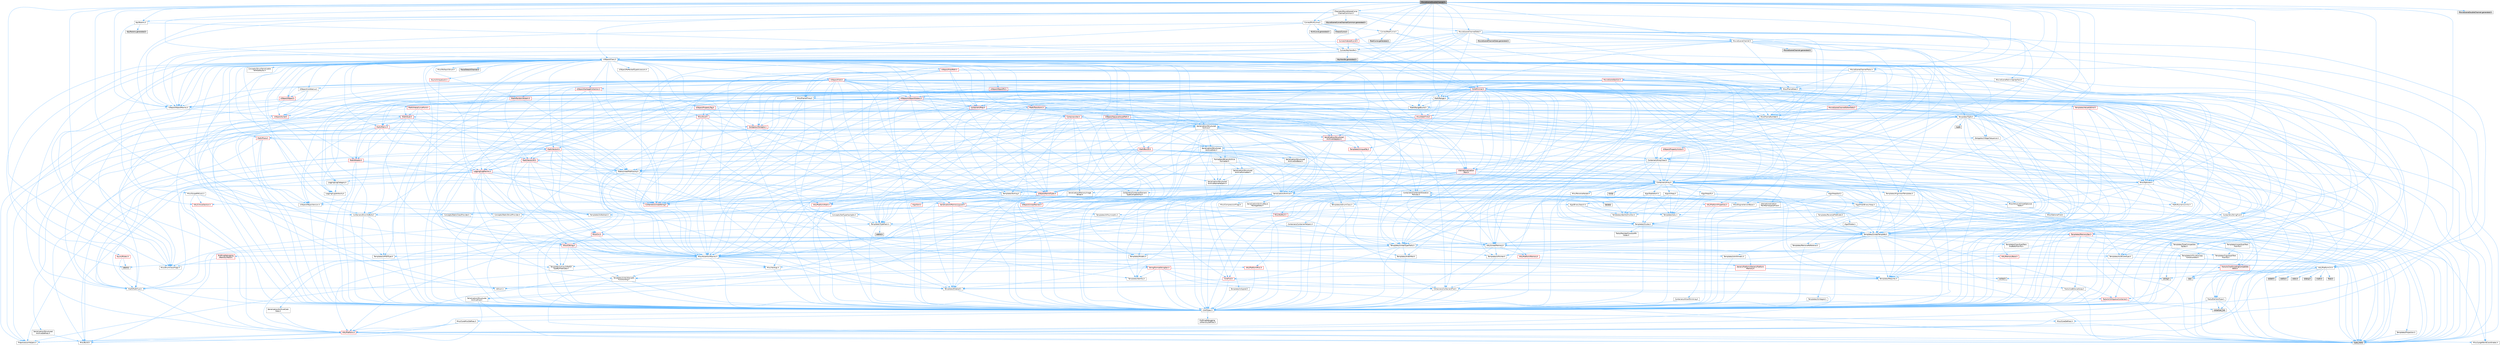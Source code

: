 digraph "MovieSceneDoubleChannel.h"
{
 // INTERACTIVE_SVG=YES
 // LATEX_PDF_SIZE
  bgcolor="transparent";
  edge [fontname=Helvetica,fontsize=10,labelfontname=Helvetica,labelfontsize=10];
  node [fontname=Helvetica,fontsize=10,shape=box,height=0.2,width=0.4];
  Node1 [id="Node000001",label="MovieSceneDoubleChannel.h",height=0.2,width=0.4,color="gray40", fillcolor="grey60", style="filled", fontcolor="black",tooltip=" "];
  Node1 -> Node2 [id="edge1_Node000001_Node000002",color="steelblue1",style="solid",tooltip=" "];
  Node2 [id="Node000002",label="Channels/MovieSceneCurve\lChannelCommon.h",height=0.2,width=0.4,color="grey40", fillcolor="white", style="filled",URL="$d2/db2/MovieSceneCurveChannelCommon_8h.html",tooltip=" "];
  Node2 -> Node3 [id="edge2_Node000002_Node000003",color="steelblue1",style="solid",tooltip=" "];
  Node3 [id="Node000003",label="Containers/EnumAsByte.h",height=0.2,width=0.4,color="grey40", fillcolor="white", style="filled",URL="$d6/d9a/EnumAsByte_8h.html",tooltip=" "];
  Node3 -> Node4 [id="edge3_Node000003_Node000004",color="steelblue1",style="solid",tooltip=" "];
  Node4 [id="Node000004",label="CoreTypes.h",height=0.2,width=0.4,color="grey40", fillcolor="white", style="filled",URL="$dc/dec/CoreTypes_8h.html",tooltip=" "];
  Node4 -> Node5 [id="edge4_Node000004_Node000005",color="steelblue1",style="solid",tooltip=" "];
  Node5 [id="Node000005",label="HAL/Platform.h",height=0.2,width=0.4,color="red", fillcolor="#FFF0F0", style="filled",URL="$d9/dd0/Platform_8h.html",tooltip=" "];
  Node5 -> Node6 [id="edge5_Node000005_Node000006",color="steelblue1",style="solid",tooltip=" "];
  Node6 [id="Node000006",label="Misc/Build.h",height=0.2,width=0.4,color="grey40", fillcolor="white", style="filled",URL="$d3/dbb/Build_8h.html",tooltip=" "];
  Node5 -> Node7 [id="edge6_Node000005_Node000007",color="steelblue1",style="solid",tooltip=" "];
  Node7 [id="Node000007",label="Misc/LargeWorldCoordinates.h",height=0.2,width=0.4,color="grey40", fillcolor="white", style="filled",URL="$d2/dcb/LargeWorldCoordinates_8h.html",tooltip=" "];
  Node5 -> Node8 [id="edge7_Node000005_Node000008",color="steelblue1",style="solid",tooltip=" "];
  Node8 [id="Node000008",label="type_traits",height=0.2,width=0.4,color="grey60", fillcolor="#E0E0E0", style="filled",tooltip=" "];
  Node5 -> Node9 [id="edge8_Node000005_Node000009",color="steelblue1",style="solid",tooltip=" "];
  Node9 [id="Node000009",label="PreprocessorHelpers.h",height=0.2,width=0.4,color="grey40", fillcolor="white", style="filled",URL="$db/ddb/PreprocessorHelpers_8h.html",tooltip=" "];
  Node4 -> Node15 [id="edge9_Node000004_Node000015",color="steelblue1",style="solid",tooltip=" "];
  Node15 [id="Node000015",label="ProfilingDebugging\l/UMemoryDefines.h",height=0.2,width=0.4,color="grey40", fillcolor="white", style="filled",URL="$d2/da2/UMemoryDefines_8h.html",tooltip=" "];
  Node4 -> Node16 [id="edge10_Node000004_Node000016",color="steelblue1",style="solid",tooltip=" "];
  Node16 [id="Node000016",label="Misc/CoreMiscDefines.h",height=0.2,width=0.4,color="grey40", fillcolor="white", style="filled",URL="$da/d38/CoreMiscDefines_8h.html",tooltip=" "];
  Node16 -> Node5 [id="edge11_Node000016_Node000005",color="steelblue1",style="solid",tooltip=" "];
  Node16 -> Node9 [id="edge12_Node000016_Node000009",color="steelblue1",style="solid",tooltip=" "];
  Node4 -> Node17 [id="edge13_Node000004_Node000017",color="steelblue1",style="solid",tooltip=" "];
  Node17 [id="Node000017",label="Misc/CoreDefines.h",height=0.2,width=0.4,color="grey40", fillcolor="white", style="filled",URL="$d3/dd2/CoreDefines_8h.html",tooltip=" "];
  Node3 -> Node18 [id="edge14_Node000003_Node000018",color="steelblue1",style="solid",tooltip=" "];
  Node18 [id="Node000018",label="Templates/IsPODType.h",height=0.2,width=0.4,color="grey40", fillcolor="white", style="filled",URL="$d7/db1/IsPODType_8h.html",tooltip=" "];
  Node18 -> Node4 [id="edge15_Node000018_Node000004",color="steelblue1",style="solid",tooltip=" "];
  Node3 -> Node19 [id="edge16_Node000003_Node000019",color="steelblue1",style="solid",tooltip=" "];
  Node19 [id="Node000019",label="Templates/TypeHash.h",height=0.2,width=0.4,color="grey40", fillcolor="white", style="filled",URL="$d1/d62/TypeHash_8h.html",tooltip=" "];
  Node19 -> Node4 [id="edge17_Node000019_Node000004",color="steelblue1",style="solid",tooltip=" "];
  Node19 -> Node20 [id="edge18_Node000019_Node000020",color="steelblue1",style="solid",tooltip=" "];
  Node20 [id="Node000020",label="Templates/Requires.h",height=0.2,width=0.4,color="grey40", fillcolor="white", style="filled",URL="$dc/d96/Requires_8h.html",tooltip=" "];
  Node20 -> Node21 [id="edge19_Node000020_Node000021",color="steelblue1",style="solid",tooltip=" "];
  Node21 [id="Node000021",label="Templates/EnableIf.h",height=0.2,width=0.4,color="grey40", fillcolor="white", style="filled",URL="$d7/d60/EnableIf_8h.html",tooltip=" "];
  Node21 -> Node4 [id="edge20_Node000021_Node000004",color="steelblue1",style="solid",tooltip=" "];
  Node20 -> Node8 [id="edge21_Node000020_Node000008",color="steelblue1",style="solid",tooltip=" "];
  Node19 -> Node22 [id="edge22_Node000019_Node000022",color="steelblue1",style="solid",tooltip=" "];
  Node22 [id="Node000022",label="Misc/Crc.h",height=0.2,width=0.4,color="red", fillcolor="#FFF0F0", style="filled",URL="$d4/dd2/Crc_8h.html",tooltip=" "];
  Node22 -> Node4 [id="edge23_Node000022_Node000004",color="steelblue1",style="solid",tooltip=" "];
  Node22 -> Node25 [id="edge24_Node000022_Node000025",color="steelblue1",style="solid",tooltip=" "];
  Node25 [id="Node000025",label="Misc/AssertionMacros.h",height=0.2,width=0.4,color="grey40", fillcolor="white", style="filled",URL="$d0/dfa/AssertionMacros_8h.html",tooltip=" "];
  Node25 -> Node4 [id="edge25_Node000025_Node000004",color="steelblue1",style="solid",tooltip=" "];
  Node25 -> Node5 [id="edge26_Node000025_Node000005",color="steelblue1",style="solid",tooltip=" "];
  Node25 -> Node26 [id="edge27_Node000025_Node000026",color="steelblue1",style="solid",tooltip=" "];
  Node26 [id="Node000026",label="HAL/PlatformMisc.h",height=0.2,width=0.4,color="red", fillcolor="#FFF0F0", style="filled",URL="$d0/df5/PlatformMisc_8h.html",tooltip=" "];
  Node26 -> Node4 [id="edge28_Node000026_Node000004",color="steelblue1",style="solid",tooltip=" "];
  Node25 -> Node9 [id="edge29_Node000025_Node000009",color="steelblue1",style="solid",tooltip=" "];
  Node25 -> Node21 [id="edge30_Node000025_Node000021",color="steelblue1",style="solid",tooltip=" "];
  Node25 -> Node62 [id="edge31_Node000025_Node000062",color="steelblue1",style="solid",tooltip=" "];
  Node62 [id="Node000062",label="Templates/IsArrayOrRefOf\lTypeByPredicate.h",height=0.2,width=0.4,color="grey40", fillcolor="white", style="filled",URL="$d6/da1/IsArrayOrRefOfTypeByPredicate_8h.html",tooltip=" "];
  Node62 -> Node4 [id="edge32_Node000062_Node000004",color="steelblue1",style="solid",tooltip=" "];
  Node25 -> Node63 [id="edge33_Node000025_Node000063",color="steelblue1",style="solid",tooltip=" "];
  Node63 [id="Node000063",label="Templates/IsValidVariadic\lFunctionArg.h",height=0.2,width=0.4,color="grey40", fillcolor="white", style="filled",URL="$d0/dc8/IsValidVariadicFunctionArg_8h.html",tooltip=" "];
  Node63 -> Node4 [id="edge34_Node000063_Node000004",color="steelblue1",style="solid",tooltip=" "];
  Node63 -> Node64 [id="edge35_Node000063_Node000064",color="steelblue1",style="solid",tooltip=" "];
  Node64 [id="Node000064",label="IsEnum.h",height=0.2,width=0.4,color="grey40", fillcolor="white", style="filled",URL="$d4/de5/IsEnum_8h.html",tooltip=" "];
  Node63 -> Node8 [id="edge36_Node000063_Node000008",color="steelblue1",style="solid",tooltip=" "];
  Node25 -> Node65 [id="edge37_Node000025_Node000065",color="steelblue1",style="solid",tooltip=" "];
  Node65 [id="Node000065",label="Traits/IsCharEncodingCompatible\lWith.h",height=0.2,width=0.4,color="red", fillcolor="#FFF0F0", style="filled",URL="$df/dd1/IsCharEncodingCompatibleWith_8h.html",tooltip=" "];
  Node65 -> Node8 [id="edge38_Node000065_Node000008",color="steelblue1",style="solid",tooltip=" "];
  Node25 -> Node67 [id="edge39_Node000025_Node000067",color="steelblue1",style="solid",tooltip=" "];
  Node67 [id="Node000067",label="Misc/VarArgs.h",height=0.2,width=0.4,color="grey40", fillcolor="white", style="filled",URL="$d5/d6f/VarArgs_8h.html",tooltip=" "];
  Node67 -> Node4 [id="edge40_Node000067_Node000004",color="steelblue1",style="solid",tooltip=" "];
  Node25 -> Node68 [id="edge41_Node000025_Node000068",color="steelblue1",style="solid",tooltip=" "];
  Node68 [id="Node000068",label="String/FormatStringSan.h",height=0.2,width=0.4,color="red", fillcolor="#FFF0F0", style="filled",URL="$d3/d8b/FormatStringSan_8h.html",tooltip=" "];
  Node68 -> Node8 [id="edge42_Node000068_Node000008",color="steelblue1",style="solid",tooltip=" "];
  Node68 -> Node4 [id="edge43_Node000068_Node000004",color="steelblue1",style="solid",tooltip=" "];
  Node68 -> Node20 [id="edge44_Node000068_Node000020",color="steelblue1",style="solid",tooltip=" "];
  Node68 -> Node69 [id="edge45_Node000068_Node000069",color="steelblue1",style="solid",tooltip=" "];
  Node69 [id="Node000069",label="Templates/Identity.h",height=0.2,width=0.4,color="grey40", fillcolor="white", style="filled",URL="$d0/dd5/Identity_8h.html",tooltip=" "];
  Node68 -> Node63 [id="edge46_Node000068_Node000063",color="steelblue1",style="solid",tooltip=" "];
  Node68 -> Node34 [id="edge47_Node000068_Node000034",color="steelblue1",style="solid",tooltip=" "];
  Node34 [id="Node000034",label="Containers/ContainersFwd.h",height=0.2,width=0.4,color="grey40", fillcolor="white", style="filled",URL="$d4/d0a/ContainersFwd_8h.html",tooltip=" "];
  Node34 -> Node5 [id="edge48_Node000034_Node000005",color="steelblue1",style="solid",tooltip=" "];
  Node34 -> Node4 [id="edge49_Node000034_Node000004",color="steelblue1",style="solid",tooltip=" "];
  Node34 -> Node31 [id="edge50_Node000034_Node000031",color="steelblue1",style="solid",tooltip=" "];
  Node31 [id="Node000031",label="Traits/IsContiguousContainer.h",height=0.2,width=0.4,color="red", fillcolor="#FFF0F0", style="filled",URL="$d5/d3c/IsContiguousContainer_8h.html",tooltip=" "];
  Node31 -> Node4 [id="edge51_Node000031_Node000004",color="steelblue1",style="solid",tooltip=" "];
  Node31 -> Node30 [id="edge52_Node000031_Node000030",color="steelblue1",style="solid",tooltip=" "];
  Node30 [id="Node000030",label="initializer_list",height=0.2,width=0.4,color="grey60", fillcolor="#E0E0E0", style="filled",tooltip=" "];
  Node25 -> Node73 [id="edge53_Node000025_Node000073",color="steelblue1",style="solid",tooltip=" "];
  Node73 [id="Node000073",label="atomic",height=0.2,width=0.4,color="grey60", fillcolor="#E0E0E0", style="filled",tooltip=" "];
  Node22 -> Node74 [id="edge54_Node000022_Node000074",color="steelblue1",style="solid",tooltip=" "];
  Node74 [id="Node000074",label="Misc/CString.h",height=0.2,width=0.4,color="red", fillcolor="#FFF0F0", style="filled",URL="$d2/d49/CString_8h.html",tooltip=" "];
  Node74 -> Node4 [id="edge55_Node000074_Node000004",color="steelblue1",style="solid",tooltip=" "];
  Node74 -> Node38 [id="edge56_Node000074_Node000038",color="steelblue1",style="solid",tooltip=" "];
  Node38 [id="Node000038",label="HAL/PlatformCrt.h",height=0.2,width=0.4,color="grey40", fillcolor="white", style="filled",URL="$d8/d75/PlatformCrt_8h.html",tooltip=" "];
  Node38 -> Node39 [id="edge57_Node000038_Node000039",color="steelblue1",style="solid",tooltip=" "];
  Node39 [id="Node000039",label="new",height=0.2,width=0.4,color="grey60", fillcolor="#E0E0E0", style="filled",tooltip=" "];
  Node38 -> Node40 [id="edge58_Node000038_Node000040",color="steelblue1",style="solid",tooltip=" "];
  Node40 [id="Node000040",label="wchar.h",height=0.2,width=0.4,color="grey60", fillcolor="#E0E0E0", style="filled",tooltip=" "];
  Node38 -> Node41 [id="edge59_Node000038_Node000041",color="steelblue1",style="solid",tooltip=" "];
  Node41 [id="Node000041",label="stddef.h",height=0.2,width=0.4,color="grey60", fillcolor="#E0E0E0", style="filled",tooltip=" "];
  Node38 -> Node42 [id="edge60_Node000038_Node000042",color="steelblue1",style="solid",tooltip=" "];
  Node42 [id="Node000042",label="stdlib.h",height=0.2,width=0.4,color="grey60", fillcolor="#E0E0E0", style="filled",tooltip=" "];
  Node38 -> Node43 [id="edge61_Node000038_Node000043",color="steelblue1",style="solid",tooltip=" "];
  Node43 [id="Node000043",label="stdio.h",height=0.2,width=0.4,color="grey60", fillcolor="#E0E0E0", style="filled",tooltip=" "];
  Node38 -> Node44 [id="edge62_Node000038_Node000044",color="steelblue1",style="solid",tooltip=" "];
  Node44 [id="Node000044",label="stdarg.h",height=0.2,width=0.4,color="grey60", fillcolor="#E0E0E0", style="filled",tooltip=" "];
  Node38 -> Node45 [id="edge63_Node000038_Node000045",color="steelblue1",style="solid",tooltip=" "];
  Node45 [id="Node000045",label="math.h",height=0.2,width=0.4,color="grey60", fillcolor="#E0E0E0", style="filled",tooltip=" "];
  Node38 -> Node46 [id="edge64_Node000038_Node000046",color="steelblue1",style="solid",tooltip=" "];
  Node46 [id="Node000046",label="float.h",height=0.2,width=0.4,color="grey60", fillcolor="#E0E0E0", style="filled",tooltip=" "];
  Node38 -> Node47 [id="edge65_Node000038_Node000047",color="steelblue1",style="solid",tooltip=" "];
  Node47 [id="Node000047",label="string.h",height=0.2,width=0.4,color="grey60", fillcolor="#E0E0E0", style="filled",tooltip=" "];
  Node74 -> Node25 [id="edge66_Node000074_Node000025",color="steelblue1",style="solid",tooltip=" "];
  Node74 -> Node67 [id="edge67_Node000074_Node000067",color="steelblue1",style="solid",tooltip=" "];
  Node74 -> Node62 [id="edge68_Node000074_Node000062",color="steelblue1",style="solid",tooltip=" "];
  Node74 -> Node63 [id="edge69_Node000074_Node000063",color="steelblue1",style="solid",tooltip=" "];
  Node74 -> Node65 [id="edge70_Node000074_Node000065",color="steelblue1",style="solid",tooltip=" "];
  Node22 -> Node79 [id="edge71_Node000022_Node000079",color="steelblue1",style="solid",tooltip=" "];
  Node79 [id="Node000079",label="Templates/UnrealTypeTraits.h",height=0.2,width=0.4,color="grey40", fillcolor="white", style="filled",URL="$d2/d2d/UnrealTypeTraits_8h.html",tooltip=" "];
  Node79 -> Node4 [id="edge72_Node000079_Node000004",color="steelblue1",style="solid",tooltip=" "];
  Node79 -> Node80 [id="edge73_Node000079_Node000080",color="steelblue1",style="solid",tooltip=" "];
  Node80 [id="Node000080",label="Templates/IsPointer.h",height=0.2,width=0.4,color="grey40", fillcolor="white", style="filled",URL="$d7/d05/IsPointer_8h.html",tooltip=" "];
  Node80 -> Node4 [id="edge74_Node000080_Node000004",color="steelblue1",style="solid",tooltip=" "];
  Node79 -> Node25 [id="edge75_Node000079_Node000025",color="steelblue1",style="solid",tooltip=" "];
  Node79 -> Node81 [id="edge76_Node000079_Node000081",color="steelblue1",style="solid",tooltip=" "];
  Node81 [id="Node000081",label="Templates/AndOrNot.h",height=0.2,width=0.4,color="grey40", fillcolor="white", style="filled",URL="$db/d0a/AndOrNot_8h.html",tooltip=" "];
  Node81 -> Node4 [id="edge77_Node000081_Node000004",color="steelblue1",style="solid",tooltip=" "];
  Node79 -> Node21 [id="edge78_Node000079_Node000021",color="steelblue1",style="solid",tooltip=" "];
  Node79 -> Node82 [id="edge79_Node000079_Node000082",color="steelblue1",style="solid",tooltip=" "];
  Node82 [id="Node000082",label="Templates/IsArithmetic.h",height=0.2,width=0.4,color="grey40", fillcolor="white", style="filled",URL="$d2/d5d/IsArithmetic_8h.html",tooltip=" "];
  Node82 -> Node4 [id="edge80_Node000082_Node000004",color="steelblue1",style="solid",tooltip=" "];
  Node79 -> Node64 [id="edge81_Node000079_Node000064",color="steelblue1",style="solid",tooltip=" "];
  Node79 -> Node83 [id="edge82_Node000079_Node000083",color="steelblue1",style="solid",tooltip=" "];
  Node83 [id="Node000083",label="Templates/Models.h",height=0.2,width=0.4,color="grey40", fillcolor="white", style="filled",URL="$d3/d0c/Models_8h.html",tooltip=" "];
  Node83 -> Node69 [id="edge83_Node000083_Node000069",color="steelblue1",style="solid",tooltip=" "];
  Node79 -> Node18 [id="edge84_Node000079_Node000018",color="steelblue1",style="solid",tooltip=" "];
  Node79 -> Node84 [id="edge85_Node000079_Node000084",color="steelblue1",style="solid",tooltip=" "];
  Node84 [id="Node000084",label="Templates/IsUECoreType.h",height=0.2,width=0.4,color="grey40", fillcolor="white", style="filled",URL="$d1/db8/IsUECoreType_8h.html",tooltip=" "];
  Node84 -> Node4 [id="edge86_Node000084_Node000004",color="steelblue1",style="solid",tooltip=" "];
  Node84 -> Node8 [id="edge87_Node000084_Node000008",color="steelblue1",style="solid",tooltip=" "];
  Node79 -> Node85 [id="edge88_Node000079_Node000085",color="steelblue1",style="solid",tooltip=" "];
  Node85 [id="Node000085",label="Templates/IsTriviallyCopy\lConstructible.h",height=0.2,width=0.4,color="grey40", fillcolor="white", style="filled",URL="$d3/d78/IsTriviallyCopyConstructible_8h.html",tooltip=" "];
  Node85 -> Node4 [id="edge89_Node000085_Node000004",color="steelblue1",style="solid",tooltip=" "];
  Node85 -> Node8 [id="edge90_Node000085_Node000008",color="steelblue1",style="solid",tooltip=" "];
  Node19 -> Node86 [id="edge91_Node000019_Node000086",color="steelblue1",style="solid",tooltip=" "];
  Node86 [id="Node000086",label="stdint.h",height=0.2,width=0.4,color="grey60", fillcolor="#E0E0E0", style="filled",tooltip=" "];
  Node19 -> Node8 [id="edge92_Node000019_Node000008",color="steelblue1",style="solid",tooltip=" "];
  Node2 -> Node87 [id="edge93_Node000002_Node000087",color="steelblue1",style="solid",tooltip=" "];
  Node87 [id="Node000087",label="Curves/RichCurve.h",height=0.2,width=0.4,color="grey40", fillcolor="white", style="filled",URL="$d2/d61/RichCurve_8h.html",tooltip=" "];
  Node87 -> Node88 [id="edge94_Node000087_Node000088",color="steelblue1",style="solid",tooltip=" "];
  Node88 [id="Node000088",label="CoreMinimal.h",height=0.2,width=0.4,color="red", fillcolor="#FFF0F0", style="filled",URL="$d7/d67/CoreMinimal_8h.html",tooltip=" "];
  Node88 -> Node4 [id="edge95_Node000088_Node000004",color="steelblue1",style="solid",tooltip=" "];
  Node88 -> Node33 [id="edge96_Node000088_Node000033",color="steelblue1",style="solid",tooltip=" "];
  Node33 [id="Node000033",label="CoreFwd.h",height=0.2,width=0.4,color="red", fillcolor="#FFF0F0", style="filled",URL="$d1/d1e/CoreFwd_8h.html",tooltip=" "];
  Node33 -> Node4 [id="edge97_Node000033_Node000004",color="steelblue1",style="solid",tooltip=" "];
  Node33 -> Node34 [id="edge98_Node000033_Node000034",color="steelblue1",style="solid",tooltip=" "];
  Node33 -> Node35 [id="edge99_Node000033_Node000035",color="steelblue1",style="solid",tooltip=" "];
  Node35 [id="Node000035",label="Math/MathFwd.h",height=0.2,width=0.4,color="grey40", fillcolor="white", style="filled",URL="$d2/d10/MathFwd_8h.html",tooltip=" "];
  Node35 -> Node5 [id="edge100_Node000035_Node000005",color="steelblue1",style="solid",tooltip=" "];
  Node88 -> Node34 [id="edge101_Node000088_Node000034",color="steelblue1",style="solid",tooltip=" "];
  Node88 -> Node67 [id="edge102_Node000088_Node000067",color="steelblue1",style="solid",tooltip=" "];
  Node88 -> Node89 [id="edge103_Node000088_Node000089",color="steelblue1",style="solid",tooltip=" "];
  Node89 [id="Node000089",label="Logging/LogVerbosity.h",height=0.2,width=0.4,color="grey40", fillcolor="white", style="filled",URL="$d2/d8f/LogVerbosity_8h.html",tooltip=" "];
  Node89 -> Node4 [id="edge104_Node000089_Node000004",color="steelblue1",style="solid",tooltip=" "];
  Node88 -> Node38 [id="edge105_Node000088_Node000038",color="steelblue1",style="solid",tooltip=" "];
  Node88 -> Node26 [id="edge106_Node000088_Node000026",color="steelblue1",style="solid",tooltip=" "];
  Node88 -> Node25 [id="edge107_Node000088_Node000025",color="steelblue1",style="solid",tooltip=" "];
  Node88 -> Node80 [id="edge108_Node000088_Node000080",color="steelblue1",style="solid",tooltip=" "];
  Node88 -> Node91 [id="edge109_Node000088_Node000091",color="steelblue1",style="solid",tooltip=" "];
  Node91 [id="Node000091",label="HAL/PlatformMemory.h",height=0.2,width=0.4,color="red", fillcolor="#FFF0F0", style="filled",URL="$de/d68/PlatformMemory_8h.html",tooltip=" "];
  Node91 -> Node4 [id="edge110_Node000091_Node000004",color="steelblue1",style="solid",tooltip=" "];
  Node91 -> Node92 [id="edge111_Node000091_Node000092",color="steelblue1",style="solid",tooltip=" "];
  Node92 [id="Node000092",label="GenericPlatform/GenericPlatform\lMemory.h",height=0.2,width=0.4,color="red", fillcolor="#FFF0F0", style="filled",URL="$dd/d22/GenericPlatformMemory_8h.html",tooltip=" "];
  Node92 -> Node33 [id="edge112_Node000092_Node000033",color="steelblue1",style="solid",tooltip=" "];
  Node92 -> Node4 [id="edge113_Node000092_Node000004",color="steelblue1",style="solid",tooltip=" "];
  Node92 -> Node47 [id="edge114_Node000092_Node000047",color="steelblue1",style="solid",tooltip=" "];
  Node92 -> Node40 [id="edge115_Node000092_Node000040",color="steelblue1",style="solid",tooltip=" "];
  Node88 -> Node95 [id="edge116_Node000088_Node000095",color="steelblue1",style="solid",tooltip=" "];
  Node95 [id="Node000095",label="HAL/MemoryBase.h",height=0.2,width=0.4,color="red", fillcolor="#FFF0F0", style="filled",URL="$d6/d9f/MemoryBase_8h.html",tooltip=" "];
  Node95 -> Node4 [id="edge117_Node000095_Node000004",color="steelblue1",style="solid",tooltip=" "];
  Node95 -> Node38 [id="edge118_Node000095_Node000038",color="steelblue1",style="solid",tooltip=" "];
  Node88 -> Node102 [id="edge119_Node000088_Node000102",color="steelblue1",style="solid",tooltip=" "];
  Node102 [id="Node000102",label="HAL/UnrealMemory.h",height=0.2,width=0.4,color="grey40", fillcolor="white", style="filled",URL="$d9/d96/UnrealMemory_8h.html",tooltip=" "];
  Node102 -> Node4 [id="edge120_Node000102_Node000004",color="steelblue1",style="solid",tooltip=" "];
  Node102 -> Node92 [id="edge121_Node000102_Node000092",color="steelblue1",style="solid",tooltip=" "];
  Node102 -> Node95 [id="edge122_Node000102_Node000095",color="steelblue1",style="solid",tooltip=" "];
  Node102 -> Node91 [id="edge123_Node000102_Node000091",color="steelblue1",style="solid",tooltip=" "];
  Node102 -> Node103 [id="edge124_Node000102_Node000103",color="steelblue1",style="solid",tooltip=" "];
  Node103 [id="Node000103",label="ProfilingDebugging\l/MemoryTrace.h",height=0.2,width=0.4,color="red", fillcolor="#FFF0F0", style="filled",URL="$da/dd7/MemoryTrace_8h.html",tooltip=" "];
  Node103 -> Node5 [id="edge125_Node000103_Node000005",color="steelblue1",style="solid",tooltip=" "];
  Node103 -> Node50 [id="edge126_Node000103_Node000050",color="steelblue1",style="solid",tooltip=" "];
  Node50 [id="Node000050",label="Misc/EnumClassFlags.h",height=0.2,width=0.4,color="grey40", fillcolor="white", style="filled",URL="$d8/de7/EnumClassFlags_8h.html",tooltip=" "];
  Node102 -> Node80 [id="edge127_Node000102_Node000080",color="steelblue1",style="solid",tooltip=" "];
  Node88 -> Node82 [id="edge128_Node000088_Node000082",color="steelblue1",style="solid",tooltip=" "];
  Node88 -> Node81 [id="edge129_Node000088_Node000081",color="steelblue1",style="solid",tooltip=" "];
  Node88 -> Node18 [id="edge130_Node000088_Node000018",color="steelblue1",style="solid",tooltip=" "];
  Node88 -> Node84 [id="edge131_Node000088_Node000084",color="steelblue1",style="solid",tooltip=" "];
  Node88 -> Node85 [id="edge132_Node000088_Node000085",color="steelblue1",style="solid",tooltip=" "];
  Node88 -> Node79 [id="edge133_Node000088_Node000079",color="steelblue1",style="solid",tooltip=" "];
  Node88 -> Node21 [id="edge134_Node000088_Node000021",color="steelblue1",style="solid",tooltip=" "];
  Node88 -> Node104 [id="edge135_Node000088_Node000104",color="steelblue1",style="solid",tooltip=" "];
  Node104 [id="Node000104",label="Templates/RemoveReference.h",height=0.2,width=0.4,color="grey40", fillcolor="white", style="filled",URL="$da/dbe/RemoveReference_8h.html",tooltip=" "];
  Node104 -> Node4 [id="edge136_Node000104_Node000004",color="steelblue1",style="solid",tooltip=" "];
  Node88 -> Node107 [id="edge137_Node000088_Node000107",color="steelblue1",style="solid",tooltip=" "];
  Node107 [id="Node000107",label="Templates/TypeCompatible\lBytes.h",height=0.2,width=0.4,color="grey40", fillcolor="white", style="filled",URL="$df/d0a/TypeCompatibleBytes_8h.html",tooltip=" "];
  Node107 -> Node4 [id="edge138_Node000107_Node000004",color="steelblue1",style="solid",tooltip=" "];
  Node107 -> Node47 [id="edge139_Node000107_Node000047",color="steelblue1",style="solid",tooltip=" "];
  Node107 -> Node39 [id="edge140_Node000107_Node000039",color="steelblue1",style="solid",tooltip=" "];
  Node107 -> Node8 [id="edge141_Node000107_Node000008",color="steelblue1",style="solid",tooltip=" "];
  Node88 -> Node31 [id="edge142_Node000088_Node000031",color="steelblue1",style="solid",tooltip=" "];
  Node88 -> Node108 [id="edge143_Node000088_Node000108",color="steelblue1",style="solid",tooltip=" "];
  Node108 [id="Node000108",label="Templates/UnrealTemplate.h",height=0.2,width=0.4,color="grey40", fillcolor="white", style="filled",URL="$d4/d24/UnrealTemplate_8h.html",tooltip=" "];
  Node108 -> Node4 [id="edge144_Node000108_Node000004",color="steelblue1",style="solid",tooltip=" "];
  Node108 -> Node80 [id="edge145_Node000108_Node000080",color="steelblue1",style="solid",tooltip=" "];
  Node108 -> Node102 [id="edge146_Node000108_Node000102",color="steelblue1",style="solid",tooltip=" "];
  Node108 -> Node109 [id="edge147_Node000108_Node000109",color="steelblue1",style="solid",tooltip=" "];
  Node109 [id="Node000109",label="Templates/CopyQualifiers\lAndRefsFromTo.h",height=0.2,width=0.4,color="grey40", fillcolor="white", style="filled",URL="$d3/db3/CopyQualifiersAndRefsFromTo_8h.html",tooltip=" "];
  Node109 -> Node110 [id="edge148_Node000109_Node000110",color="steelblue1",style="solid",tooltip=" "];
  Node110 [id="Node000110",label="Templates/CopyQualifiers\lFromTo.h",height=0.2,width=0.4,color="grey40", fillcolor="white", style="filled",URL="$d5/db4/CopyQualifiersFromTo_8h.html",tooltip=" "];
  Node108 -> Node79 [id="edge149_Node000108_Node000079",color="steelblue1",style="solid",tooltip=" "];
  Node108 -> Node104 [id="edge150_Node000108_Node000104",color="steelblue1",style="solid",tooltip=" "];
  Node108 -> Node20 [id="edge151_Node000108_Node000020",color="steelblue1",style="solid",tooltip=" "];
  Node108 -> Node107 [id="edge152_Node000108_Node000107",color="steelblue1",style="solid",tooltip=" "];
  Node108 -> Node69 [id="edge153_Node000108_Node000069",color="steelblue1",style="solid",tooltip=" "];
  Node108 -> Node31 [id="edge154_Node000108_Node000031",color="steelblue1",style="solid",tooltip=" "];
  Node108 -> Node111 [id="edge155_Node000108_Node000111",color="steelblue1",style="solid",tooltip=" "];
  Node111 [id="Node000111",label="Traits/UseBitwiseSwap.h",height=0.2,width=0.4,color="grey40", fillcolor="white", style="filled",URL="$db/df3/UseBitwiseSwap_8h.html",tooltip=" "];
  Node111 -> Node4 [id="edge156_Node000111_Node000004",color="steelblue1",style="solid",tooltip=" "];
  Node111 -> Node8 [id="edge157_Node000111_Node000008",color="steelblue1",style="solid",tooltip=" "];
  Node108 -> Node8 [id="edge158_Node000108_Node000008",color="steelblue1",style="solid",tooltip=" "];
  Node88 -> Node48 [id="edge159_Node000088_Node000048",color="steelblue1",style="solid",tooltip=" "];
  Node48 [id="Node000048",label="Math/NumericLimits.h",height=0.2,width=0.4,color="grey40", fillcolor="white", style="filled",URL="$df/d1b/NumericLimits_8h.html",tooltip=" "];
  Node48 -> Node4 [id="edge160_Node000048_Node000004",color="steelblue1",style="solid",tooltip=" "];
  Node88 -> Node112 [id="edge161_Node000088_Node000112",color="steelblue1",style="solid",tooltip=" "];
  Node112 [id="Node000112",label="HAL/PlatformMath.h",height=0.2,width=0.4,color="red", fillcolor="#FFF0F0", style="filled",URL="$dc/d53/PlatformMath_8h.html",tooltip=" "];
  Node112 -> Node4 [id="edge162_Node000112_Node000004",color="steelblue1",style="solid",tooltip=" "];
  Node88 -> Node120 [id="edge163_Node000088_Node000120",color="steelblue1",style="solid",tooltip=" "];
  Node120 [id="Node000120",label="Templates/MemoryOps.h",height=0.2,width=0.4,color="red", fillcolor="#FFF0F0", style="filled",URL="$db/dea/MemoryOps_8h.html",tooltip=" "];
  Node120 -> Node4 [id="edge164_Node000120_Node000004",color="steelblue1",style="solid",tooltip=" "];
  Node120 -> Node102 [id="edge165_Node000120_Node000102",color="steelblue1",style="solid",tooltip=" "];
  Node120 -> Node85 [id="edge166_Node000120_Node000085",color="steelblue1",style="solid",tooltip=" "];
  Node120 -> Node20 [id="edge167_Node000120_Node000020",color="steelblue1",style="solid",tooltip=" "];
  Node120 -> Node79 [id="edge168_Node000120_Node000079",color="steelblue1",style="solid",tooltip=" "];
  Node120 -> Node111 [id="edge169_Node000120_Node000111",color="steelblue1",style="solid",tooltip=" "];
  Node120 -> Node39 [id="edge170_Node000120_Node000039",color="steelblue1",style="solid",tooltip=" "];
  Node120 -> Node8 [id="edge171_Node000120_Node000008",color="steelblue1",style="solid",tooltip=" "];
  Node88 -> Node121 [id="edge172_Node000088_Node000121",color="steelblue1",style="solid",tooltip=" "];
  Node121 [id="Node000121",label="Containers/ContainerAllocation\lPolicies.h",height=0.2,width=0.4,color="grey40", fillcolor="white", style="filled",URL="$d7/dff/ContainerAllocationPolicies_8h.html",tooltip=" "];
  Node121 -> Node4 [id="edge173_Node000121_Node000004",color="steelblue1",style="solid",tooltip=" "];
  Node121 -> Node122 [id="edge174_Node000121_Node000122",color="steelblue1",style="solid",tooltip=" "];
  Node122 [id="Node000122",label="Containers/ContainerHelpers.h",height=0.2,width=0.4,color="grey40", fillcolor="white", style="filled",URL="$d7/d33/ContainerHelpers_8h.html",tooltip=" "];
  Node122 -> Node4 [id="edge175_Node000122_Node000004",color="steelblue1",style="solid",tooltip=" "];
  Node121 -> Node121 [id="edge176_Node000121_Node000121",color="steelblue1",style="solid",tooltip=" "];
  Node121 -> Node112 [id="edge177_Node000121_Node000112",color="steelblue1",style="solid",tooltip=" "];
  Node121 -> Node102 [id="edge178_Node000121_Node000102",color="steelblue1",style="solid",tooltip=" "];
  Node121 -> Node48 [id="edge179_Node000121_Node000048",color="steelblue1",style="solid",tooltip=" "];
  Node121 -> Node25 [id="edge180_Node000121_Node000025",color="steelblue1",style="solid",tooltip=" "];
  Node121 -> Node123 [id="edge181_Node000121_Node000123",color="steelblue1",style="solid",tooltip=" "];
  Node123 [id="Node000123",label="Templates/IsPolymorphic.h",height=0.2,width=0.4,color="grey40", fillcolor="white", style="filled",URL="$dc/d20/IsPolymorphic_8h.html",tooltip=" "];
  Node121 -> Node120 [id="edge182_Node000121_Node000120",color="steelblue1",style="solid",tooltip=" "];
  Node121 -> Node107 [id="edge183_Node000121_Node000107",color="steelblue1",style="solid",tooltip=" "];
  Node121 -> Node8 [id="edge184_Node000121_Node000008",color="steelblue1",style="solid",tooltip=" "];
  Node88 -> Node124 [id="edge185_Node000088_Node000124",color="steelblue1",style="solid",tooltip=" "];
  Node124 [id="Node000124",label="Templates/IsEnumClass.h",height=0.2,width=0.4,color="grey40", fillcolor="white", style="filled",URL="$d7/d15/IsEnumClass_8h.html",tooltip=" "];
  Node124 -> Node4 [id="edge186_Node000124_Node000004",color="steelblue1",style="solid",tooltip=" "];
  Node124 -> Node81 [id="edge187_Node000124_Node000081",color="steelblue1",style="solid",tooltip=" "];
  Node88 -> Node125 [id="edge188_Node000088_Node000125",color="steelblue1",style="solid",tooltip=" "];
  Node125 [id="Node000125",label="HAL/PlatformProperties.h",height=0.2,width=0.4,color="red", fillcolor="#FFF0F0", style="filled",URL="$d9/db0/PlatformProperties_8h.html",tooltip=" "];
  Node125 -> Node4 [id="edge189_Node000125_Node000004",color="steelblue1",style="solid",tooltip=" "];
  Node88 -> Node128 [id="edge190_Node000088_Node000128",color="steelblue1",style="solid",tooltip=" "];
  Node128 [id="Node000128",label="Misc/EngineVersionBase.h",height=0.2,width=0.4,color="grey40", fillcolor="white", style="filled",URL="$d5/d2b/EngineVersionBase_8h.html",tooltip=" "];
  Node128 -> Node4 [id="edge191_Node000128_Node000004",color="steelblue1",style="solid",tooltip=" "];
  Node88 -> Node129 [id="edge192_Node000088_Node000129",color="steelblue1",style="solid",tooltip=" "];
  Node129 [id="Node000129",label="Internationalization\l/TextNamespaceFwd.h",height=0.2,width=0.4,color="grey40", fillcolor="white", style="filled",URL="$d8/d97/TextNamespaceFwd_8h.html",tooltip=" "];
  Node129 -> Node4 [id="edge193_Node000129_Node000004",color="steelblue1",style="solid",tooltip=" "];
  Node88 -> Node130 [id="edge194_Node000088_Node000130",color="steelblue1",style="solid",tooltip=" "];
  Node130 [id="Node000130",label="Serialization/Archive.h",height=0.2,width=0.4,color="grey40", fillcolor="white", style="filled",URL="$d7/d3b/Archive_8h.html",tooltip=" "];
  Node130 -> Node33 [id="edge195_Node000130_Node000033",color="steelblue1",style="solid",tooltip=" "];
  Node130 -> Node4 [id="edge196_Node000130_Node000004",color="steelblue1",style="solid",tooltip=" "];
  Node130 -> Node125 [id="edge197_Node000130_Node000125",color="steelblue1",style="solid",tooltip=" "];
  Node130 -> Node129 [id="edge198_Node000130_Node000129",color="steelblue1",style="solid",tooltip=" "];
  Node130 -> Node35 [id="edge199_Node000130_Node000035",color="steelblue1",style="solid",tooltip=" "];
  Node130 -> Node25 [id="edge200_Node000130_Node000025",color="steelblue1",style="solid",tooltip=" "];
  Node130 -> Node6 [id="edge201_Node000130_Node000006",color="steelblue1",style="solid",tooltip=" "];
  Node130 -> Node49 [id="edge202_Node000130_Node000049",color="steelblue1",style="solid",tooltip=" "];
  Node49 [id="Node000049",label="Misc/CompressionFlags.h",height=0.2,width=0.4,color="grey40", fillcolor="white", style="filled",URL="$d9/d76/CompressionFlags_8h.html",tooltip=" "];
  Node130 -> Node128 [id="edge203_Node000130_Node000128",color="steelblue1",style="solid",tooltip=" "];
  Node130 -> Node67 [id="edge204_Node000130_Node000067",color="steelblue1",style="solid",tooltip=" "];
  Node130 -> Node131 [id="edge205_Node000130_Node000131",color="steelblue1",style="solid",tooltip=" "];
  Node131 [id="Node000131",label="Serialization/ArchiveCook\lData.h",height=0.2,width=0.4,color="grey40", fillcolor="white", style="filled",URL="$dc/db6/ArchiveCookData_8h.html",tooltip=" "];
  Node131 -> Node5 [id="edge206_Node000131_Node000005",color="steelblue1",style="solid",tooltip=" "];
  Node130 -> Node132 [id="edge207_Node000130_Node000132",color="steelblue1",style="solid",tooltip=" "];
  Node132 [id="Node000132",label="Serialization/ArchiveSave\lPackageData.h",height=0.2,width=0.4,color="grey40", fillcolor="white", style="filled",URL="$d1/d37/ArchiveSavePackageData_8h.html",tooltip=" "];
  Node130 -> Node21 [id="edge208_Node000130_Node000021",color="steelblue1",style="solid",tooltip=" "];
  Node130 -> Node62 [id="edge209_Node000130_Node000062",color="steelblue1",style="solid",tooltip=" "];
  Node130 -> Node124 [id="edge210_Node000130_Node000124",color="steelblue1",style="solid",tooltip=" "];
  Node130 -> Node117 [id="edge211_Node000130_Node000117",color="steelblue1",style="solid",tooltip=" "];
  Node117 [id="Node000117",label="Templates/IsSigned.h",height=0.2,width=0.4,color="grey40", fillcolor="white", style="filled",URL="$d8/dd8/IsSigned_8h.html",tooltip=" "];
  Node117 -> Node4 [id="edge212_Node000117_Node000004",color="steelblue1",style="solid",tooltip=" "];
  Node130 -> Node63 [id="edge213_Node000130_Node000063",color="steelblue1",style="solid",tooltip=" "];
  Node130 -> Node108 [id="edge214_Node000130_Node000108",color="steelblue1",style="solid",tooltip=" "];
  Node130 -> Node65 [id="edge215_Node000130_Node000065",color="steelblue1",style="solid",tooltip=" "];
  Node130 -> Node133 [id="edge216_Node000130_Node000133",color="steelblue1",style="solid",tooltip=" "];
  Node133 [id="Node000133",label="UObject/ObjectVersion.h",height=0.2,width=0.4,color="grey40", fillcolor="white", style="filled",URL="$da/d63/ObjectVersion_8h.html",tooltip=" "];
  Node133 -> Node4 [id="edge217_Node000133_Node000004",color="steelblue1",style="solid",tooltip=" "];
  Node88 -> Node134 [id="edge218_Node000088_Node000134",color="steelblue1",style="solid",tooltip=" "];
  Node134 [id="Node000134",label="Templates/Less.h",height=0.2,width=0.4,color="grey40", fillcolor="white", style="filled",URL="$de/dc8/Less_8h.html",tooltip=" "];
  Node134 -> Node4 [id="edge219_Node000134_Node000004",color="steelblue1",style="solid",tooltip=" "];
  Node134 -> Node108 [id="edge220_Node000134_Node000108",color="steelblue1",style="solid",tooltip=" "];
  Node88 -> Node135 [id="edge221_Node000088_Node000135",color="steelblue1",style="solid",tooltip=" "];
  Node135 [id="Node000135",label="Templates/Sorting.h",height=0.2,width=0.4,color="grey40", fillcolor="white", style="filled",URL="$d3/d9e/Sorting_8h.html",tooltip=" "];
  Node135 -> Node4 [id="edge222_Node000135_Node000004",color="steelblue1",style="solid",tooltip=" "];
  Node135 -> Node136 [id="edge223_Node000135_Node000136",color="steelblue1",style="solid",tooltip=" "];
  Node136 [id="Node000136",label="Algo/BinarySearch.h",height=0.2,width=0.4,color="grey40", fillcolor="white", style="filled",URL="$db/db4/BinarySearch_8h.html",tooltip=" "];
  Node136 -> Node137 [id="edge224_Node000136_Node000137",color="steelblue1",style="solid",tooltip=" "];
  Node137 [id="Node000137",label="Templates/IdentityFunctor.h",height=0.2,width=0.4,color="grey40", fillcolor="white", style="filled",URL="$d7/d2e/IdentityFunctor_8h.html",tooltip=" "];
  Node137 -> Node5 [id="edge225_Node000137_Node000005",color="steelblue1",style="solid",tooltip=" "];
  Node136 -> Node138 [id="edge226_Node000136_Node000138",color="steelblue1",style="solid",tooltip=" "];
  Node138 [id="Node000138",label="Templates/Invoke.h",height=0.2,width=0.4,color="grey40", fillcolor="white", style="filled",URL="$d7/deb/Invoke_8h.html",tooltip=" "];
  Node138 -> Node4 [id="edge227_Node000138_Node000004",color="steelblue1",style="solid",tooltip=" "];
  Node138 -> Node139 [id="edge228_Node000138_Node000139",color="steelblue1",style="solid",tooltip=" "];
  Node139 [id="Node000139",label="Traits/MemberFunctionPtr\lOuter.h",height=0.2,width=0.4,color="grey40", fillcolor="white", style="filled",URL="$db/da7/MemberFunctionPtrOuter_8h.html",tooltip=" "];
  Node138 -> Node108 [id="edge229_Node000138_Node000108",color="steelblue1",style="solid",tooltip=" "];
  Node138 -> Node8 [id="edge230_Node000138_Node000008",color="steelblue1",style="solid",tooltip=" "];
  Node136 -> Node134 [id="edge231_Node000136_Node000134",color="steelblue1",style="solid",tooltip=" "];
  Node135 -> Node140 [id="edge232_Node000135_Node000140",color="steelblue1",style="solid",tooltip=" "];
  Node140 [id="Node000140",label="Algo/Sort.h",height=0.2,width=0.4,color="red", fillcolor="#FFF0F0", style="filled",URL="$d1/d87/Sort_8h.html",tooltip=" "];
  Node135 -> Node112 [id="edge233_Node000135_Node000112",color="steelblue1",style="solid",tooltip=" "];
  Node135 -> Node134 [id="edge234_Node000135_Node000134",color="steelblue1",style="solid",tooltip=" "];
  Node88 -> Node74 [id="edge235_Node000088_Node000074",color="steelblue1",style="solid",tooltip=" "];
  Node88 -> Node22 [id="edge236_Node000088_Node000022",color="steelblue1",style="solid",tooltip=" "];
  Node88 -> Node145 [id="edge237_Node000088_Node000145",color="steelblue1",style="solid",tooltip=" "];
  Node145 [id="Node000145",label="Math/UnrealMathUtility.h",height=0.2,width=0.4,color="grey40", fillcolor="white", style="filled",URL="$db/db8/UnrealMathUtility_8h.html",tooltip=" "];
  Node145 -> Node4 [id="edge238_Node000145_Node000004",color="steelblue1",style="solid",tooltip=" "];
  Node145 -> Node25 [id="edge239_Node000145_Node000025",color="steelblue1",style="solid",tooltip=" "];
  Node145 -> Node112 [id="edge240_Node000145_Node000112",color="steelblue1",style="solid",tooltip=" "];
  Node145 -> Node35 [id="edge241_Node000145_Node000035",color="steelblue1",style="solid",tooltip=" "];
  Node145 -> Node69 [id="edge242_Node000145_Node000069",color="steelblue1",style="solid",tooltip=" "];
  Node145 -> Node20 [id="edge243_Node000145_Node000020",color="steelblue1",style="solid",tooltip=" "];
  Node88 -> Node150 [id="edge244_Node000088_Node000150",color="steelblue1",style="solid",tooltip=" "];
  Node150 [id="Node000150",label="Containers/UnrealString.h",height=0.2,width=0.4,color="red", fillcolor="#FFF0F0", style="filled",URL="$d5/dba/UnrealString_8h.html",tooltip=" "];
  Node88 -> Node154 [id="edge245_Node000088_Node000154",color="steelblue1",style="solid",tooltip=" "];
  Node154 [id="Node000154",label="Containers/Array.h",height=0.2,width=0.4,color="grey40", fillcolor="white", style="filled",URL="$df/dd0/Array_8h.html",tooltip=" "];
  Node154 -> Node4 [id="edge246_Node000154_Node000004",color="steelblue1",style="solid",tooltip=" "];
  Node154 -> Node25 [id="edge247_Node000154_Node000025",color="steelblue1",style="solid",tooltip=" "];
  Node154 -> Node155 [id="edge248_Node000154_Node000155",color="steelblue1",style="solid",tooltip=" "];
  Node155 [id="Node000155",label="Misc/IntrusiveUnsetOptional\lState.h",height=0.2,width=0.4,color="grey40", fillcolor="white", style="filled",URL="$d2/d0a/IntrusiveUnsetOptionalState_8h.html",tooltip=" "];
  Node155 -> Node156 [id="edge249_Node000155_Node000156",color="steelblue1",style="solid",tooltip=" "];
  Node156 [id="Node000156",label="Misc/OptionalFwd.h",height=0.2,width=0.4,color="grey40", fillcolor="white", style="filled",URL="$dc/d50/OptionalFwd_8h.html",tooltip=" "];
  Node154 -> Node157 [id="edge250_Node000154_Node000157",color="steelblue1",style="solid",tooltip=" "];
  Node157 [id="Node000157",label="Misc/ReverseIterate.h",height=0.2,width=0.4,color="grey40", fillcolor="white", style="filled",URL="$db/de3/ReverseIterate_8h.html",tooltip=" "];
  Node157 -> Node5 [id="edge251_Node000157_Node000005",color="steelblue1",style="solid",tooltip=" "];
  Node157 -> Node158 [id="edge252_Node000157_Node000158",color="steelblue1",style="solid",tooltip=" "];
  Node158 [id="Node000158",label="iterator",height=0.2,width=0.4,color="grey60", fillcolor="#E0E0E0", style="filled",tooltip=" "];
  Node154 -> Node102 [id="edge253_Node000154_Node000102",color="steelblue1",style="solid",tooltip=" "];
  Node154 -> Node79 [id="edge254_Node000154_Node000079",color="steelblue1",style="solid",tooltip=" "];
  Node154 -> Node108 [id="edge255_Node000154_Node000108",color="steelblue1",style="solid",tooltip=" "];
  Node154 -> Node159 [id="edge256_Node000154_Node000159",color="steelblue1",style="solid",tooltip=" "];
  Node159 [id="Node000159",label="Containers/AllowShrinking.h",height=0.2,width=0.4,color="grey40", fillcolor="white", style="filled",URL="$d7/d1a/AllowShrinking_8h.html",tooltip=" "];
  Node159 -> Node4 [id="edge257_Node000159_Node000004",color="steelblue1",style="solid",tooltip=" "];
  Node154 -> Node121 [id="edge258_Node000154_Node000121",color="steelblue1",style="solid",tooltip=" "];
  Node154 -> Node160 [id="edge259_Node000154_Node000160",color="steelblue1",style="solid",tooltip=" "];
  Node160 [id="Node000160",label="Containers/ContainerElement\lTypeCompatibility.h",height=0.2,width=0.4,color="grey40", fillcolor="white", style="filled",URL="$df/ddf/ContainerElementTypeCompatibility_8h.html",tooltip=" "];
  Node160 -> Node4 [id="edge260_Node000160_Node000004",color="steelblue1",style="solid",tooltip=" "];
  Node160 -> Node79 [id="edge261_Node000160_Node000079",color="steelblue1",style="solid",tooltip=" "];
  Node154 -> Node130 [id="edge262_Node000154_Node000130",color="steelblue1",style="solid",tooltip=" "];
  Node154 -> Node161 [id="edge263_Node000154_Node000161",color="steelblue1",style="solid",tooltip=" "];
  Node161 [id="Node000161",label="Serialization/MemoryImage\lWriter.h",height=0.2,width=0.4,color="grey40", fillcolor="white", style="filled",URL="$d0/d08/MemoryImageWriter_8h.html",tooltip=" "];
  Node161 -> Node4 [id="edge264_Node000161_Node000004",color="steelblue1",style="solid",tooltip=" "];
  Node161 -> Node162 [id="edge265_Node000161_Node000162",color="steelblue1",style="solid",tooltip=" "];
  Node162 [id="Node000162",label="Serialization/MemoryLayout.h",height=0.2,width=0.4,color="red", fillcolor="#FFF0F0", style="filled",URL="$d7/d66/MemoryLayout_8h.html",tooltip=" "];
  Node162 -> Node163 [id="edge266_Node000162_Node000163",color="steelblue1",style="solid",tooltip=" "];
  Node163 [id="Node000163",label="Concepts/StaticClassProvider.h",height=0.2,width=0.4,color="grey40", fillcolor="white", style="filled",URL="$dd/d83/StaticClassProvider_8h.html",tooltip=" "];
  Node162 -> Node164 [id="edge267_Node000162_Node000164",color="steelblue1",style="solid",tooltip=" "];
  Node164 [id="Node000164",label="Concepts/StaticStructProvider.h",height=0.2,width=0.4,color="grey40", fillcolor="white", style="filled",URL="$d5/d77/StaticStructProvider_8h.html",tooltip=" "];
  Node162 -> Node3 [id="edge268_Node000162_Node000003",color="steelblue1",style="solid",tooltip=" "];
  Node162 -> Node28 [id="edge269_Node000162_Node000028",color="steelblue1",style="solid",tooltip=" "];
  Node28 [id="Node000028",label="Containers/StringFwd.h",height=0.2,width=0.4,color="grey40", fillcolor="white", style="filled",URL="$df/d37/StringFwd_8h.html",tooltip=" "];
  Node28 -> Node4 [id="edge270_Node000028_Node000004",color="steelblue1",style="solid",tooltip=" "];
  Node28 -> Node29 [id="edge271_Node000028_Node000029",color="steelblue1",style="solid",tooltip=" "];
  Node29 [id="Node000029",label="Traits/ElementType.h",height=0.2,width=0.4,color="grey40", fillcolor="white", style="filled",URL="$d5/d4f/ElementType_8h.html",tooltip=" "];
  Node29 -> Node5 [id="edge272_Node000029_Node000005",color="steelblue1",style="solid",tooltip=" "];
  Node29 -> Node30 [id="edge273_Node000029_Node000030",color="steelblue1",style="solid",tooltip=" "];
  Node29 -> Node8 [id="edge274_Node000029_Node000008",color="steelblue1",style="solid",tooltip=" "];
  Node28 -> Node31 [id="edge275_Node000028_Node000031",color="steelblue1",style="solid",tooltip=" "];
  Node162 -> Node102 [id="edge276_Node000162_Node000102",color="steelblue1",style="solid",tooltip=" "];
  Node162 -> Node21 [id="edge277_Node000162_Node000021",color="steelblue1",style="solid",tooltip=" "];
  Node162 -> Node166 [id="edge278_Node000162_Node000166",color="steelblue1",style="solid",tooltip=" "];
  Node166 [id="Node000166",label="Templates/IsAbstract.h",height=0.2,width=0.4,color="grey40", fillcolor="white", style="filled",URL="$d8/db7/IsAbstract_8h.html",tooltip=" "];
  Node162 -> Node123 [id="edge279_Node000162_Node000123",color="steelblue1",style="solid",tooltip=" "];
  Node162 -> Node83 [id="edge280_Node000162_Node000083",color="steelblue1",style="solid",tooltip=" "];
  Node162 -> Node108 [id="edge281_Node000162_Node000108",color="steelblue1",style="solid",tooltip=" "];
  Node154 -> Node167 [id="edge282_Node000154_Node000167",color="steelblue1",style="solid",tooltip=" "];
  Node167 [id="Node000167",label="Algo/Heapify.h",height=0.2,width=0.4,color="grey40", fillcolor="white", style="filled",URL="$d0/d2a/Heapify_8h.html",tooltip=" "];
  Node167 -> Node142 [id="edge283_Node000167_Node000142",color="steelblue1",style="solid",tooltip=" "];
  Node142 [id="Node000142",label="Algo/Impl/BinaryHeap.h",height=0.2,width=0.4,color="grey40", fillcolor="white", style="filled",URL="$d7/da3/Algo_2Impl_2BinaryHeap_8h.html",tooltip=" "];
  Node142 -> Node138 [id="edge284_Node000142_Node000138",color="steelblue1",style="solid",tooltip=" "];
  Node142 -> Node143 [id="edge285_Node000142_Node000143",color="steelblue1",style="solid",tooltip=" "];
  Node143 [id="Node000143",label="Templates/Projection.h",height=0.2,width=0.4,color="grey40", fillcolor="white", style="filled",URL="$d7/df0/Projection_8h.html",tooltip=" "];
  Node143 -> Node8 [id="edge286_Node000143_Node000008",color="steelblue1",style="solid",tooltip=" "];
  Node142 -> Node144 [id="edge287_Node000142_Node000144",color="steelblue1",style="solid",tooltip=" "];
  Node144 [id="Node000144",label="Templates/ReversePredicate.h",height=0.2,width=0.4,color="grey40", fillcolor="white", style="filled",URL="$d8/d28/ReversePredicate_8h.html",tooltip=" "];
  Node144 -> Node138 [id="edge288_Node000144_Node000138",color="steelblue1",style="solid",tooltip=" "];
  Node144 -> Node108 [id="edge289_Node000144_Node000108",color="steelblue1",style="solid",tooltip=" "];
  Node142 -> Node8 [id="edge290_Node000142_Node000008",color="steelblue1",style="solid",tooltip=" "];
  Node167 -> Node137 [id="edge291_Node000167_Node000137",color="steelblue1",style="solid",tooltip=" "];
  Node167 -> Node138 [id="edge292_Node000167_Node000138",color="steelblue1",style="solid",tooltip=" "];
  Node167 -> Node134 [id="edge293_Node000167_Node000134",color="steelblue1",style="solid",tooltip=" "];
  Node167 -> Node108 [id="edge294_Node000167_Node000108",color="steelblue1",style="solid",tooltip=" "];
  Node154 -> Node168 [id="edge295_Node000154_Node000168",color="steelblue1",style="solid",tooltip=" "];
  Node168 [id="Node000168",label="Algo/HeapSort.h",height=0.2,width=0.4,color="grey40", fillcolor="white", style="filled",URL="$d3/d92/HeapSort_8h.html",tooltip=" "];
  Node168 -> Node142 [id="edge296_Node000168_Node000142",color="steelblue1",style="solid",tooltip=" "];
  Node168 -> Node137 [id="edge297_Node000168_Node000137",color="steelblue1",style="solid",tooltip=" "];
  Node168 -> Node134 [id="edge298_Node000168_Node000134",color="steelblue1",style="solid",tooltip=" "];
  Node168 -> Node108 [id="edge299_Node000168_Node000108",color="steelblue1",style="solid",tooltip=" "];
  Node154 -> Node169 [id="edge300_Node000154_Node000169",color="steelblue1",style="solid",tooltip=" "];
  Node169 [id="Node000169",label="Algo/IsHeap.h",height=0.2,width=0.4,color="grey40", fillcolor="white", style="filled",URL="$de/d32/IsHeap_8h.html",tooltip=" "];
  Node169 -> Node142 [id="edge301_Node000169_Node000142",color="steelblue1",style="solid",tooltip=" "];
  Node169 -> Node137 [id="edge302_Node000169_Node000137",color="steelblue1",style="solid",tooltip=" "];
  Node169 -> Node138 [id="edge303_Node000169_Node000138",color="steelblue1",style="solid",tooltip=" "];
  Node169 -> Node134 [id="edge304_Node000169_Node000134",color="steelblue1",style="solid",tooltip=" "];
  Node169 -> Node108 [id="edge305_Node000169_Node000108",color="steelblue1",style="solid",tooltip=" "];
  Node154 -> Node142 [id="edge306_Node000154_Node000142",color="steelblue1",style="solid",tooltip=" "];
  Node154 -> Node170 [id="edge307_Node000154_Node000170",color="steelblue1",style="solid",tooltip=" "];
  Node170 [id="Node000170",label="Algo/StableSort.h",height=0.2,width=0.4,color="grey40", fillcolor="white", style="filled",URL="$d7/d3c/StableSort_8h.html",tooltip=" "];
  Node170 -> Node136 [id="edge308_Node000170_Node000136",color="steelblue1",style="solid",tooltip=" "];
  Node170 -> Node171 [id="edge309_Node000170_Node000171",color="steelblue1",style="solid",tooltip=" "];
  Node171 [id="Node000171",label="Algo/Rotate.h",height=0.2,width=0.4,color="grey40", fillcolor="white", style="filled",URL="$dd/da7/Rotate_8h.html",tooltip=" "];
  Node171 -> Node108 [id="edge310_Node000171_Node000108",color="steelblue1",style="solid",tooltip=" "];
  Node170 -> Node137 [id="edge311_Node000170_Node000137",color="steelblue1",style="solid",tooltip=" "];
  Node170 -> Node138 [id="edge312_Node000170_Node000138",color="steelblue1",style="solid",tooltip=" "];
  Node170 -> Node134 [id="edge313_Node000170_Node000134",color="steelblue1",style="solid",tooltip=" "];
  Node170 -> Node108 [id="edge314_Node000170_Node000108",color="steelblue1",style="solid",tooltip=" "];
  Node154 -> Node172 [id="edge315_Node000154_Node000172",color="steelblue1",style="solid",tooltip=" "];
  Node172 [id="Node000172",label="Concepts/GetTypeHashable.h",height=0.2,width=0.4,color="grey40", fillcolor="white", style="filled",URL="$d3/da2/GetTypeHashable_8h.html",tooltip=" "];
  Node172 -> Node4 [id="edge316_Node000172_Node000004",color="steelblue1",style="solid",tooltip=" "];
  Node172 -> Node19 [id="edge317_Node000172_Node000019",color="steelblue1",style="solid",tooltip=" "];
  Node154 -> Node137 [id="edge318_Node000154_Node000137",color="steelblue1",style="solid",tooltip=" "];
  Node154 -> Node138 [id="edge319_Node000154_Node000138",color="steelblue1",style="solid",tooltip=" "];
  Node154 -> Node134 [id="edge320_Node000154_Node000134",color="steelblue1",style="solid",tooltip=" "];
  Node154 -> Node173 [id="edge321_Node000154_Node000173",color="steelblue1",style="solid",tooltip=" "];
  Node173 [id="Node000173",label="Templates/LosesQualifiers\lFromTo.h",height=0.2,width=0.4,color="grey40", fillcolor="white", style="filled",URL="$d2/db3/LosesQualifiersFromTo_8h.html",tooltip=" "];
  Node173 -> Node110 [id="edge322_Node000173_Node000110",color="steelblue1",style="solid",tooltip=" "];
  Node173 -> Node8 [id="edge323_Node000173_Node000008",color="steelblue1",style="solid",tooltip=" "];
  Node154 -> Node20 [id="edge324_Node000154_Node000020",color="steelblue1",style="solid",tooltip=" "];
  Node154 -> Node135 [id="edge325_Node000154_Node000135",color="steelblue1",style="solid",tooltip=" "];
  Node154 -> Node174 [id="edge326_Node000154_Node000174",color="steelblue1",style="solid",tooltip=" "];
  Node174 [id="Node000174",label="Templates/AlignmentTemplates.h",height=0.2,width=0.4,color="grey40", fillcolor="white", style="filled",URL="$dd/d32/AlignmentTemplates_8h.html",tooltip=" "];
  Node174 -> Node4 [id="edge327_Node000174_Node000004",color="steelblue1",style="solid",tooltip=" "];
  Node174 -> Node99 [id="edge328_Node000174_Node000099",color="steelblue1",style="solid",tooltip=" "];
  Node99 [id="Node000099",label="Templates/IsIntegral.h",height=0.2,width=0.4,color="grey40", fillcolor="white", style="filled",URL="$da/d64/IsIntegral_8h.html",tooltip=" "];
  Node99 -> Node4 [id="edge329_Node000099_Node000004",color="steelblue1",style="solid",tooltip=" "];
  Node174 -> Node80 [id="edge330_Node000174_Node000080",color="steelblue1",style="solid",tooltip=" "];
  Node154 -> Node29 [id="edge331_Node000154_Node000029",color="steelblue1",style="solid",tooltip=" "];
  Node154 -> Node118 [id="edge332_Node000154_Node000118",color="steelblue1",style="solid",tooltip=" "];
  Node118 [id="Node000118",label="limits",height=0.2,width=0.4,color="grey60", fillcolor="#E0E0E0", style="filled",tooltip=" "];
  Node154 -> Node8 [id="edge333_Node000154_Node000008",color="steelblue1",style="solid",tooltip=" "];
  Node88 -> Node175 [id="edge334_Node000088_Node000175",color="steelblue1",style="solid",tooltip=" "];
  Node175 [id="Node000175",label="Misc/FrameNumber.h",height=0.2,width=0.4,color="grey40", fillcolor="white", style="filled",URL="$dd/dbd/FrameNumber_8h.html",tooltip=" "];
  Node175 -> Node4 [id="edge335_Node000175_Node000004",color="steelblue1",style="solid",tooltip=" "];
  Node175 -> Node48 [id="edge336_Node000175_Node000048",color="steelblue1",style="solid",tooltip=" "];
  Node175 -> Node145 [id="edge337_Node000175_Node000145",color="steelblue1",style="solid",tooltip=" "];
  Node175 -> Node21 [id="edge338_Node000175_Node000021",color="steelblue1",style="solid",tooltip=" "];
  Node175 -> Node79 [id="edge339_Node000175_Node000079",color="steelblue1",style="solid",tooltip=" "];
  Node88 -> Node180 [id="edge340_Node000088_Node000180",color="steelblue1",style="solid",tooltip=" "];
  Node180 [id="Node000180",label="UObject/UnrealNames.h",height=0.2,width=0.4,color="red", fillcolor="#FFF0F0", style="filled",URL="$d8/db1/UnrealNames_8h.html",tooltip=" "];
  Node180 -> Node4 [id="edge341_Node000180_Node000004",color="steelblue1",style="solid",tooltip=" "];
  Node88 -> Node182 [id="edge342_Node000088_Node000182",color="steelblue1",style="solid",tooltip=" "];
  Node182 [id="Node000182",label="UObject/NameTypes.h",height=0.2,width=0.4,color="red", fillcolor="#FFF0F0", style="filled",URL="$d6/d35/NameTypes_8h.html",tooltip=" "];
  Node182 -> Node4 [id="edge343_Node000182_Node000004",color="steelblue1",style="solid",tooltip=" "];
  Node182 -> Node25 [id="edge344_Node000182_Node000025",color="steelblue1",style="solid",tooltip=" "];
  Node182 -> Node102 [id="edge345_Node000182_Node000102",color="steelblue1",style="solid",tooltip=" "];
  Node182 -> Node79 [id="edge346_Node000182_Node000079",color="steelblue1",style="solid",tooltip=" "];
  Node182 -> Node108 [id="edge347_Node000182_Node000108",color="steelblue1",style="solid",tooltip=" "];
  Node182 -> Node150 [id="edge348_Node000182_Node000150",color="steelblue1",style="solid",tooltip=" "];
  Node182 -> Node183 [id="edge349_Node000182_Node000183",color="steelblue1",style="solid",tooltip=" "];
  Node183 [id="Node000183",label="HAL/CriticalSection.h",height=0.2,width=0.4,color="red", fillcolor="#FFF0F0", style="filled",URL="$d6/d90/CriticalSection_8h.html",tooltip=" "];
  Node182 -> Node28 [id="edge350_Node000182_Node000028",color="steelblue1",style="solid",tooltip=" "];
  Node182 -> Node180 [id="edge351_Node000182_Node000180",color="steelblue1",style="solid",tooltip=" "];
  Node182 -> Node162 [id="edge352_Node000182_Node000162",color="steelblue1",style="solid",tooltip=" "];
  Node182 -> Node155 [id="edge353_Node000182_Node000155",color="steelblue1",style="solid",tooltip=" "];
  Node88 -> Node174 [id="edge354_Node000088_Node000174",color="steelblue1",style="solid",tooltip=" "];
  Node88 -> Node138 [id="edge355_Node000088_Node000138",color="steelblue1",style="solid",tooltip=" "];
  Node88 -> Node19 [id="edge356_Node000088_Node000019",color="steelblue1",style="solid",tooltip=" "];
  Node88 -> Node213 [id="edge357_Node000088_Node000213",color="steelblue1",style="solid",tooltip=" "];
  Node213 [id="Node000213",label="Containers/Set.h",height=0.2,width=0.4,color="red", fillcolor="#FFF0F0", style="filled",URL="$d4/d45/Set_8h.html",tooltip=" "];
  Node213 -> Node121 [id="edge358_Node000213_Node000121",color="steelblue1",style="solid",tooltip=" "];
  Node213 -> Node160 [id="edge359_Node000213_Node000160",color="steelblue1",style="solid",tooltip=" "];
  Node213 -> Node34 [id="edge360_Node000213_Node000034",color="steelblue1",style="solid",tooltip=" "];
  Node213 -> Node145 [id="edge361_Node000213_Node000145",color="steelblue1",style="solid",tooltip=" "];
  Node213 -> Node25 [id="edge362_Node000213_Node000025",color="steelblue1",style="solid",tooltip=" "];
  Node213 -> Node161 [id="edge363_Node000213_Node000161",color="steelblue1",style="solid",tooltip=" "];
  Node213 -> Node198 [id="edge364_Node000213_Node000198",color="steelblue1",style="solid",tooltip=" "];
  Node198 [id="Node000198",label="Serialization/Structured\lArchive.h",height=0.2,width=0.4,color="grey40", fillcolor="white", style="filled",URL="$d9/d1e/StructuredArchive_8h.html",tooltip=" "];
  Node198 -> Node154 [id="edge365_Node000198_Node000154",color="steelblue1",style="solid",tooltip=" "];
  Node198 -> Node121 [id="edge366_Node000198_Node000121",color="steelblue1",style="solid",tooltip=" "];
  Node198 -> Node4 [id="edge367_Node000198_Node000004",color="steelblue1",style="solid",tooltip=" "];
  Node198 -> Node199 [id="edge368_Node000198_Node000199",color="steelblue1",style="solid",tooltip=" "];
  Node199 [id="Node000199",label="Formatters/BinaryArchive\lFormatter.h",height=0.2,width=0.4,color="grey40", fillcolor="white", style="filled",URL="$d2/d01/BinaryArchiveFormatter_8h.html",tooltip=" "];
  Node199 -> Node154 [id="edge369_Node000199_Node000154",color="steelblue1",style="solid",tooltip=" "];
  Node199 -> Node5 [id="edge370_Node000199_Node000005",color="steelblue1",style="solid",tooltip=" "];
  Node199 -> Node130 [id="edge371_Node000199_Node000130",color="steelblue1",style="solid",tooltip=" "];
  Node199 -> Node200 [id="edge372_Node000199_Node000200",color="steelblue1",style="solid",tooltip=" "];
  Node200 [id="Node000200",label="Serialization/Structured\lArchiveFormatter.h",height=0.2,width=0.4,color="grey40", fillcolor="white", style="filled",URL="$db/dfe/StructuredArchiveFormatter_8h.html",tooltip=" "];
  Node200 -> Node154 [id="edge373_Node000200_Node000154",color="steelblue1",style="solid",tooltip=" "];
  Node200 -> Node33 [id="edge374_Node000200_Node000033",color="steelblue1",style="solid",tooltip=" "];
  Node200 -> Node4 [id="edge375_Node000200_Node000004",color="steelblue1",style="solid",tooltip=" "];
  Node200 -> Node201 [id="edge376_Node000200_Node000201",color="steelblue1",style="solid",tooltip=" "];
  Node201 [id="Node000201",label="Serialization/Structured\lArchiveNameHelpers.h",height=0.2,width=0.4,color="grey40", fillcolor="white", style="filled",URL="$d0/d7b/StructuredArchiveNameHelpers_8h.html",tooltip=" "];
  Node201 -> Node4 [id="edge377_Node000201_Node000004",color="steelblue1",style="solid",tooltip=" "];
  Node201 -> Node69 [id="edge378_Node000201_Node000069",color="steelblue1",style="solid",tooltip=" "];
  Node199 -> Node201 [id="edge379_Node000199_Node000201",color="steelblue1",style="solid",tooltip=" "];
  Node198 -> Node6 [id="edge380_Node000198_Node000006",color="steelblue1",style="solid",tooltip=" "];
  Node198 -> Node130 [id="edge381_Node000198_Node000130",color="steelblue1",style="solid",tooltip=" "];
  Node198 -> Node202 [id="edge382_Node000198_Node000202",color="steelblue1",style="solid",tooltip=" "];
  Node202 [id="Node000202",label="Serialization/Structured\lArchiveAdapters.h",height=0.2,width=0.4,color="red", fillcolor="#FFF0F0", style="filled",URL="$d3/de1/StructuredArchiveAdapters_8h.html",tooltip=" "];
  Node202 -> Node4 [id="edge383_Node000202_Node000004",color="steelblue1",style="solid",tooltip=" "];
  Node202 -> Node83 [id="edge384_Node000202_Node000083",color="steelblue1",style="solid",tooltip=" "];
  Node202 -> Node205 [id="edge385_Node000202_Node000205",color="steelblue1",style="solid",tooltip=" "];
  Node205 [id="Node000205",label="Serialization/Structured\lArchiveSlots.h",height=0.2,width=0.4,color="grey40", fillcolor="white", style="filled",URL="$d2/d87/StructuredArchiveSlots_8h.html",tooltip=" "];
  Node205 -> Node154 [id="edge386_Node000205_Node000154",color="steelblue1",style="solid",tooltip=" "];
  Node205 -> Node4 [id="edge387_Node000205_Node000004",color="steelblue1",style="solid",tooltip=" "];
  Node205 -> Node199 [id="edge388_Node000205_Node000199",color="steelblue1",style="solid",tooltip=" "];
  Node205 -> Node6 [id="edge389_Node000205_Node000006",color="steelblue1",style="solid",tooltip=" "];
  Node205 -> Node206 [id="edge390_Node000205_Node000206",color="steelblue1",style="solid",tooltip=" "];
  Node206 [id="Node000206",label="Misc/Optional.h",height=0.2,width=0.4,color="grey40", fillcolor="white", style="filled",URL="$d2/dae/Optional_8h.html",tooltip=" "];
  Node206 -> Node4 [id="edge391_Node000206_Node000004",color="steelblue1",style="solid",tooltip=" "];
  Node206 -> Node25 [id="edge392_Node000206_Node000025",color="steelblue1",style="solid",tooltip=" "];
  Node206 -> Node155 [id="edge393_Node000206_Node000155",color="steelblue1",style="solid",tooltip=" "];
  Node206 -> Node156 [id="edge394_Node000206_Node000156",color="steelblue1",style="solid",tooltip=" "];
  Node206 -> Node120 [id="edge395_Node000206_Node000120",color="steelblue1",style="solid",tooltip=" "];
  Node206 -> Node108 [id="edge396_Node000206_Node000108",color="steelblue1",style="solid",tooltip=" "];
  Node206 -> Node130 [id="edge397_Node000206_Node000130",color="steelblue1",style="solid",tooltip=" "];
  Node205 -> Node130 [id="edge398_Node000205_Node000130",color="steelblue1",style="solid",tooltip=" "];
  Node205 -> Node207 [id="edge399_Node000205_Node000207",color="steelblue1",style="solid",tooltip=" "];
  Node207 [id="Node000207",label="Serialization/Structured\lArchiveFwd.h",height=0.2,width=0.4,color="grey40", fillcolor="white", style="filled",URL="$d2/df9/StructuredArchiveFwd_8h.html",tooltip=" "];
  Node207 -> Node4 [id="edge400_Node000207_Node000004",color="steelblue1",style="solid",tooltip=" "];
  Node207 -> Node6 [id="edge401_Node000207_Node000006",color="steelblue1",style="solid",tooltip=" "];
  Node207 -> Node8 [id="edge402_Node000207_Node000008",color="steelblue1",style="solid",tooltip=" "];
  Node205 -> Node201 [id="edge403_Node000205_Node000201",color="steelblue1",style="solid",tooltip=" "];
  Node205 -> Node208 [id="edge404_Node000205_Node000208",color="steelblue1",style="solid",tooltip=" "];
  Node208 [id="Node000208",label="Serialization/Structured\lArchiveSlotBase.h",height=0.2,width=0.4,color="grey40", fillcolor="white", style="filled",URL="$d9/d9a/StructuredArchiveSlotBase_8h.html",tooltip=" "];
  Node208 -> Node4 [id="edge405_Node000208_Node000004",color="steelblue1",style="solid",tooltip=" "];
  Node205 -> Node21 [id="edge406_Node000205_Node000021",color="steelblue1",style="solid",tooltip=" "];
  Node205 -> Node124 [id="edge407_Node000205_Node000124",color="steelblue1",style="solid",tooltip=" "];
  Node202 -> Node209 [id="edge408_Node000202_Node000209",color="steelblue1",style="solid",tooltip=" "];
  Node209 [id="Node000209",label="Templates/UniqueObj.h",height=0.2,width=0.4,color="red", fillcolor="#FFF0F0", style="filled",URL="$da/d95/UniqueObj_8h.html",tooltip=" "];
  Node209 -> Node4 [id="edge409_Node000209_Node000004",color="steelblue1",style="solid",tooltip=" "];
  Node198 -> Node212 [id="edge410_Node000198_Node000212",color="steelblue1",style="solid",tooltip=" "];
  Node212 [id="Node000212",label="Serialization/Structured\lArchiveDefines.h",height=0.2,width=0.4,color="grey40", fillcolor="white", style="filled",URL="$d3/d61/StructuredArchiveDefines_8h.html",tooltip=" "];
  Node212 -> Node6 [id="edge411_Node000212_Node000006",color="steelblue1",style="solid",tooltip=" "];
  Node198 -> Node200 [id="edge412_Node000198_Node000200",color="steelblue1",style="solid",tooltip=" "];
  Node198 -> Node207 [id="edge413_Node000198_Node000207",color="steelblue1",style="solid",tooltip=" "];
  Node198 -> Node201 [id="edge414_Node000198_Node000201",color="steelblue1",style="solid",tooltip=" "];
  Node198 -> Node208 [id="edge415_Node000198_Node000208",color="steelblue1",style="solid",tooltip=" "];
  Node198 -> Node205 [id="edge416_Node000198_Node000205",color="steelblue1",style="solid",tooltip=" "];
  Node198 -> Node209 [id="edge417_Node000198_Node000209",color="steelblue1",style="solid",tooltip=" "];
  Node213 -> Node135 [id="edge418_Node000213_Node000135",color="steelblue1",style="solid",tooltip=" "];
  Node213 -> Node19 [id="edge419_Node000213_Node000019",color="steelblue1",style="solid",tooltip=" "];
  Node213 -> Node108 [id="edge420_Node000213_Node000108",color="steelblue1",style="solid",tooltip=" "];
  Node213 -> Node30 [id="edge421_Node000213_Node000030",color="steelblue1",style="solid",tooltip=" "];
  Node213 -> Node8 [id="edge422_Node000213_Node000008",color="steelblue1",style="solid",tooltip=" "];
  Node88 -> Node217 [id="edge423_Node000088_Node000217",color="steelblue1",style="solid",tooltip=" "];
  Node217 [id="Node000217",label="Containers/Map.h",height=0.2,width=0.4,color="red", fillcolor="#FFF0F0", style="filled",URL="$df/d79/Map_8h.html",tooltip=" "];
  Node217 -> Node4 [id="edge424_Node000217_Node000004",color="steelblue1",style="solid",tooltip=" "];
  Node217 -> Node160 [id="edge425_Node000217_Node000160",color="steelblue1",style="solid",tooltip=" "];
  Node217 -> Node213 [id="edge426_Node000217_Node000213",color="steelblue1",style="solid",tooltip=" "];
  Node217 -> Node150 [id="edge427_Node000217_Node000150",color="steelblue1",style="solid",tooltip=" "];
  Node217 -> Node25 [id="edge428_Node000217_Node000025",color="steelblue1",style="solid",tooltip=" "];
  Node217 -> Node135 [id="edge429_Node000217_Node000135",color="steelblue1",style="solid",tooltip=" "];
  Node217 -> Node218 [id="edge430_Node000217_Node000218",color="steelblue1",style="solid",tooltip=" "];
  Node218 [id="Node000218",label="Templates/Tuple.h",height=0.2,width=0.4,color="grey40", fillcolor="white", style="filled",URL="$d2/d4f/Tuple_8h.html",tooltip=" "];
  Node218 -> Node4 [id="edge431_Node000218_Node000004",color="steelblue1",style="solid",tooltip=" "];
  Node218 -> Node108 [id="edge432_Node000218_Node000108",color="steelblue1",style="solid",tooltip=" "];
  Node218 -> Node219 [id="edge433_Node000218_Node000219",color="steelblue1",style="solid",tooltip=" "];
  Node219 [id="Node000219",label="Delegates/IntegerSequence.h",height=0.2,width=0.4,color="grey40", fillcolor="white", style="filled",URL="$d2/dcc/IntegerSequence_8h.html",tooltip=" "];
  Node219 -> Node4 [id="edge434_Node000219_Node000004",color="steelblue1",style="solid",tooltip=" "];
  Node218 -> Node138 [id="edge435_Node000218_Node000138",color="steelblue1",style="solid",tooltip=" "];
  Node218 -> Node198 [id="edge436_Node000218_Node000198",color="steelblue1",style="solid",tooltip=" "];
  Node218 -> Node162 [id="edge437_Node000218_Node000162",color="steelblue1",style="solid",tooltip=" "];
  Node218 -> Node20 [id="edge438_Node000218_Node000020",color="steelblue1",style="solid",tooltip=" "];
  Node218 -> Node19 [id="edge439_Node000218_Node000019",color="steelblue1",style="solid",tooltip=" "];
  Node218 -> Node220 [id="edge440_Node000218_Node000220",color="steelblue1",style="solid",tooltip=" "];
  Node220 [id="Node000220",label="tuple",height=0.2,width=0.4,color="grey60", fillcolor="#E0E0E0", style="filled",tooltip=" "];
  Node218 -> Node8 [id="edge441_Node000218_Node000008",color="steelblue1",style="solid",tooltip=" "];
  Node217 -> Node108 [id="edge442_Node000217_Node000108",color="steelblue1",style="solid",tooltip=" "];
  Node217 -> Node79 [id="edge443_Node000217_Node000079",color="steelblue1",style="solid",tooltip=" "];
  Node217 -> Node8 [id="edge444_Node000217_Node000008",color="steelblue1",style="solid",tooltip=" "];
  Node88 -> Node224 [id="edge445_Node000088_Node000224",color="steelblue1",style="solid",tooltip=" "];
  Node224 [id="Node000224",label="Logging/LogCategory.h",height=0.2,width=0.4,color="grey40", fillcolor="white", style="filled",URL="$d9/d36/LogCategory_8h.html",tooltip=" "];
  Node224 -> Node4 [id="edge446_Node000224_Node000004",color="steelblue1",style="solid",tooltip=" "];
  Node224 -> Node89 [id="edge447_Node000224_Node000089",color="steelblue1",style="solid",tooltip=" "];
  Node224 -> Node182 [id="edge448_Node000224_Node000182",color="steelblue1",style="solid",tooltip=" "];
  Node88 -> Node225 [id="edge449_Node000088_Node000225",color="steelblue1",style="solid",tooltip=" "];
  Node225 [id="Node000225",label="Logging/LogMacros.h",height=0.2,width=0.4,color="red", fillcolor="#FFF0F0", style="filled",URL="$d0/d16/LogMacros_8h.html",tooltip=" "];
  Node225 -> Node150 [id="edge450_Node000225_Node000150",color="steelblue1",style="solid",tooltip=" "];
  Node225 -> Node4 [id="edge451_Node000225_Node000004",color="steelblue1",style="solid",tooltip=" "];
  Node225 -> Node9 [id="edge452_Node000225_Node000009",color="steelblue1",style="solid",tooltip=" "];
  Node225 -> Node224 [id="edge453_Node000225_Node000224",color="steelblue1",style="solid",tooltip=" "];
  Node225 -> Node89 [id="edge454_Node000225_Node000089",color="steelblue1",style="solid",tooltip=" "];
  Node225 -> Node25 [id="edge455_Node000225_Node000025",color="steelblue1",style="solid",tooltip=" "];
  Node225 -> Node6 [id="edge456_Node000225_Node000006",color="steelblue1",style="solid",tooltip=" "];
  Node225 -> Node67 [id="edge457_Node000225_Node000067",color="steelblue1",style="solid",tooltip=" "];
  Node225 -> Node68 [id="edge458_Node000225_Node000068",color="steelblue1",style="solid",tooltip=" "];
  Node225 -> Node21 [id="edge459_Node000225_Node000021",color="steelblue1",style="solid",tooltip=" "];
  Node225 -> Node62 [id="edge460_Node000225_Node000062",color="steelblue1",style="solid",tooltip=" "];
  Node225 -> Node63 [id="edge461_Node000225_Node000063",color="steelblue1",style="solid",tooltip=" "];
  Node225 -> Node65 [id="edge462_Node000225_Node000065",color="steelblue1",style="solid",tooltip=" "];
  Node225 -> Node8 [id="edge463_Node000225_Node000008",color="steelblue1",style="solid",tooltip=" "];
  Node88 -> Node228 [id="edge464_Node000088_Node000228",color="steelblue1",style="solid",tooltip=" "];
  Node228 [id="Node000228",label="Math/Vector2D.h",height=0.2,width=0.4,color="red", fillcolor="#FFF0F0", style="filled",URL="$d3/db0/Vector2D_8h.html",tooltip=" "];
  Node228 -> Node4 [id="edge465_Node000228_Node000004",color="steelblue1",style="solid",tooltip=" "];
  Node228 -> Node35 [id="edge466_Node000228_Node000035",color="steelblue1",style="solid",tooltip=" "];
  Node228 -> Node25 [id="edge467_Node000228_Node000025",color="steelblue1",style="solid",tooltip=" "];
  Node228 -> Node22 [id="edge468_Node000228_Node000022",color="steelblue1",style="solid",tooltip=" "];
  Node228 -> Node145 [id="edge469_Node000228_Node000145",color="steelblue1",style="solid",tooltip=" "];
  Node228 -> Node150 [id="edge470_Node000228_Node000150",color="steelblue1",style="solid",tooltip=" "];
  Node228 -> Node225 [id="edge471_Node000228_Node000225",color="steelblue1",style="solid",tooltip=" "];
  Node228 -> Node8 [id="edge472_Node000228_Node000008",color="steelblue1",style="solid",tooltip=" "];
  Node88 -> Node3 [id="edge473_Node000088_Node000003",color="steelblue1",style="solid",tooltip=" "];
  Node88 -> Node219 [id="edge474_Node000088_Node000219",color="steelblue1",style="solid",tooltip=" "];
  Node88 -> Node218 [id="edge475_Node000088_Node000218",color="steelblue1",style="solid",tooltip=" "];
  Node88 -> Node260 [id="edge476_Node000088_Node000260",color="steelblue1",style="solid",tooltip=" "];
  Node260 [id="Node000260",label="Delegates/Delegate.h",height=0.2,width=0.4,color="red", fillcolor="#FFF0F0", style="filled",URL="$d4/d80/Delegate_8h.html",tooltip=" "];
  Node260 -> Node4 [id="edge477_Node000260_Node000004",color="steelblue1",style="solid",tooltip=" "];
  Node260 -> Node25 [id="edge478_Node000260_Node000025",color="steelblue1",style="solid",tooltip=" "];
  Node260 -> Node182 [id="edge479_Node000260_Node000182",color="steelblue1",style="solid",tooltip=" "];
  Node260 -> Node219 [id="edge480_Node000260_Node000219",color="steelblue1",style="solid",tooltip=" "];
  Node88 -> Node206 [id="edge481_Node000088_Node000206",color="steelblue1",style="solid",tooltip=" "];
  Node88 -> Node272 [id="edge482_Node000088_Node000272",color="steelblue1",style="solid",tooltip=" "];
  Node272 [id="Node000272",label="Internationalization\l/Text.h",height=0.2,width=0.4,color="red", fillcolor="#FFF0F0", style="filled",URL="$d6/d35/Text_8h.html",tooltip=" "];
  Node272 -> Node4 [id="edge483_Node000272_Node000004",color="steelblue1",style="solid",tooltip=" "];
  Node272 -> Node25 [id="edge484_Node000272_Node000025",color="steelblue1",style="solid",tooltip=" "];
  Node272 -> Node50 [id="edge485_Node000272_Node000050",color="steelblue1",style="solid",tooltip=" "];
  Node272 -> Node79 [id="edge486_Node000272_Node000079",color="steelblue1",style="solid",tooltip=" "];
  Node272 -> Node154 [id="edge487_Node000272_Node000154",color="steelblue1",style="solid",tooltip=" "];
  Node272 -> Node150 [id="edge488_Node000272_Node000150",color="steelblue1",style="solid",tooltip=" "];
  Node272 -> Node3 [id="edge489_Node000272_Node000003",color="steelblue1",style="solid",tooltip=" "];
  Node272 -> Node206 [id="edge490_Node000272_Node000206",color="steelblue1",style="solid",tooltip=" "];
  Node272 -> Node20 [id="edge491_Node000272_Node000020",color="steelblue1",style="solid",tooltip=" "];
  Node272 -> Node8 [id="edge492_Node000272_Node000008",color="steelblue1",style="solid",tooltip=" "];
  Node88 -> Node209 [id="edge493_Node000088_Node000209",color="steelblue1",style="solid",tooltip=" "];
  Node88 -> Node283 [id="edge494_Node000088_Node000283",color="steelblue1",style="solid",tooltip=" "];
  Node283 [id="Node000283",label="Math/Vector4.h",height=0.2,width=0.4,color="red", fillcolor="#FFF0F0", style="filled",URL="$d7/d36/Vector4_8h.html",tooltip=" "];
  Node283 -> Node4 [id="edge495_Node000283_Node000004",color="steelblue1",style="solid",tooltip=" "];
  Node283 -> Node22 [id="edge496_Node000283_Node000022",color="steelblue1",style="solid",tooltip=" "];
  Node283 -> Node35 [id="edge497_Node000283_Node000035",color="steelblue1",style="solid",tooltip=" "];
  Node283 -> Node145 [id="edge498_Node000283_Node000145",color="steelblue1",style="solid",tooltip=" "];
  Node283 -> Node150 [id="edge499_Node000283_Node000150",color="steelblue1",style="solid",tooltip=" "];
  Node283 -> Node225 [id="edge500_Node000283_Node000225",color="steelblue1",style="solid",tooltip=" "];
  Node283 -> Node228 [id="edge501_Node000283_Node000228",color="steelblue1",style="solid",tooltip=" "];
  Node283 -> Node162 [id="edge502_Node000283_Node000162",color="steelblue1",style="solid",tooltip=" "];
  Node283 -> Node20 [id="edge503_Node000283_Node000020",color="steelblue1",style="solid",tooltip=" "];
  Node283 -> Node8 [id="edge504_Node000283_Node000008",color="steelblue1",style="solid",tooltip=" "];
  Node88 -> Node133 [id="edge505_Node000088_Node000133",color="steelblue1",style="solid",tooltip=" "];
  Node88 -> Node292 [id="edge506_Node000088_Node000292",color="steelblue1",style="solid",tooltip=" "];
  Node292 [id="Node000292",label="Math/Rotator.h",height=0.2,width=0.4,color="red", fillcolor="#FFF0F0", style="filled",URL="$d8/d3a/Rotator_8h.html",tooltip=" "];
  Node292 -> Node4 [id="edge507_Node000292_Node000004",color="steelblue1",style="solid",tooltip=" "];
  Node292 -> Node35 [id="edge508_Node000292_Node000035",color="steelblue1",style="solid",tooltip=" "];
  Node292 -> Node145 [id="edge509_Node000292_Node000145",color="steelblue1",style="solid",tooltip=" "];
  Node292 -> Node150 [id="edge510_Node000292_Node000150",color="steelblue1",style="solid",tooltip=" "];
  Node292 -> Node225 [id="edge511_Node000292_Node000225",color="steelblue1",style="solid",tooltip=" "];
  Node292 -> Node133 [id="edge512_Node000292_Node000133",color="steelblue1",style="solid",tooltip=" "];
  Node88 -> Node293 [id="edge513_Node000088_Node000293",color="steelblue1",style="solid",tooltip=" "];
  Node293 [id="Node000293",label="Misc/DateTime.h",height=0.2,width=0.4,color="red", fillcolor="#FFF0F0", style="filled",URL="$d1/de9/DateTime_8h.html",tooltip=" "];
  Node293 -> Node28 [id="edge514_Node000293_Node000028",color="steelblue1",style="solid",tooltip=" "];
  Node293 -> Node150 [id="edge515_Node000293_Node000150",color="steelblue1",style="solid",tooltip=" "];
  Node293 -> Node4 [id="edge516_Node000293_Node000004",color="steelblue1",style="solid",tooltip=" "];
  Node293 -> Node130 [id="edge517_Node000293_Node000130",color="steelblue1",style="solid",tooltip=" "];
  Node293 -> Node198 [id="edge518_Node000293_Node000198",color="steelblue1",style="solid",tooltip=" "];
  Node293 -> Node19 [id="edge519_Node000293_Node000019",color="steelblue1",style="solid",tooltip=" "];
  Node88 -> Node294 [id="edge520_Node000088_Node000294",color="steelblue1",style="solid",tooltip=" "];
  Node294 [id="Node000294",label="Math/RangeBound.h",height=0.2,width=0.4,color="grey40", fillcolor="white", style="filled",URL="$d7/dd8/RangeBound_8h.html",tooltip=" "];
  Node294 -> Node4 [id="edge521_Node000294_Node000004",color="steelblue1",style="solid",tooltip=" "];
  Node294 -> Node25 [id="edge522_Node000294_Node000025",color="steelblue1",style="solid",tooltip=" "];
  Node294 -> Node19 [id="edge523_Node000294_Node000019",color="steelblue1",style="solid",tooltip=" "];
  Node294 -> Node3 [id="edge524_Node000294_Node000003",color="steelblue1",style="solid",tooltip=" "];
  Node294 -> Node175 [id="edge525_Node000294_Node000175",color="steelblue1",style="solid",tooltip=" "];
  Node294 -> Node293 [id="edge526_Node000294_Node000293",color="steelblue1",style="solid",tooltip=" "];
  Node88 -> Node296 [id="edge527_Node000088_Node000296",color="steelblue1",style="solid",tooltip=" "];
  Node296 [id="Node000296",label="Math/Range.h",height=0.2,width=0.4,color="grey40", fillcolor="white", style="filled",URL="$d9/db6/Range_8h.html",tooltip=" "];
  Node296 -> Node4 [id="edge528_Node000296_Node000004",color="steelblue1",style="solid",tooltip=" "];
  Node296 -> Node154 [id="edge529_Node000296_Node000154",color="steelblue1",style="solid",tooltip=" "];
  Node296 -> Node25 [id="edge530_Node000296_Node000025",color="steelblue1",style="solid",tooltip=" "];
  Node296 -> Node293 [id="edge531_Node000296_Node000293",color="steelblue1",style="solid",tooltip=" "];
  Node296 -> Node294 [id="edge532_Node000296_Node000294",color="steelblue1",style="solid",tooltip=" "];
  Node296 -> Node175 [id="edge533_Node000296_Node000175",color="steelblue1",style="solid",tooltip=" "];
  Node296 -> Node130 [id="edge534_Node000296_Node000130",color="steelblue1",style="solid",tooltip=" "];
  Node88 -> Node308 [id="edge535_Node000088_Node000308",color="steelblue1",style="solid",tooltip=" "];
  Node308 [id="Node000308",label="Math/Box2D.h",height=0.2,width=0.4,color="red", fillcolor="#FFF0F0", style="filled",URL="$d3/d1c/Box2D_8h.html",tooltip=" "];
  Node308 -> Node154 [id="edge536_Node000308_Node000154",color="steelblue1",style="solid",tooltip=" "];
  Node308 -> Node150 [id="edge537_Node000308_Node000150",color="steelblue1",style="solid",tooltip=" "];
  Node308 -> Node4 [id="edge538_Node000308_Node000004",color="steelblue1",style="solid",tooltip=" "];
  Node308 -> Node35 [id="edge539_Node000308_Node000035",color="steelblue1",style="solid",tooltip=" "];
  Node308 -> Node145 [id="edge540_Node000308_Node000145",color="steelblue1",style="solid",tooltip=" "];
  Node308 -> Node228 [id="edge541_Node000308_Node000228",color="steelblue1",style="solid",tooltip=" "];
  Node308 -> Node25 [id="edge542_Node000308_Node000025",color="steelblue1",style="solid",tooltip=" "];
  Node308 -> Node7 [id="edge543_Node000308_Node000007",color="steelblue1",style="solid",tooltip=" "];
  Node308 -> Node130 [id="edge544_Node000308_Node000130",color="steelblue1",style="solid",tooltip=" "];
  Node308 -> Node84 [id="edge545_Node000308_Node000084",color="steelblue1",style="solid",tooltip=" "];
  Node308 -> Node79 [id="edge546_Node000308_Node000079",color="steelblue1",style="solid",tooltip=" "];
  Node308 -> Node182 [id="edge547_Node000308_Node000182",color="steelblue1",style="solid",tooltip=" "];
  Node308 -> Node180 [id="edge548_Node000308_Node000180",color="steelblue1",style="solid",tooltip=" "];
  Node88 -> Node300 [id="edge549_Node000088_Node000300",color="steelblue1",style="solid",tooltip=" "];
  Node300 [id="Node000300",label="Math/Matrix.h",height=0.2,width=0.4,color="red", fillcolor="#FFF0F0", style="filled",URL="$d3/db1/Matrix_8h.html",tooltip=" "];
  Node300 -> Node4 [id="edge550_Node000300_Node000004",color="steelblue1",style="solid",tooltip=" "];
  Node300 -> Node102 [id="edge551_Node000300_Node000102",color="steelblue1",style="solid",tooltip=" "];
  Node300 -> Node145 [id="edge552_Node000300_Node000145",color="steelblue1",style="solid",tooltip=" "];
  Node300 -> Node150 [id="edge553_Node000300_Node000150",color="steelblue1",style="solid",tooltip=" "];
  Node300 -> Node35 [id="edge554_Node000300_Node000035",color="steelblue1",style="solid",tooltip=" "];
  Node300 -> Node283 [id="edge555_Node000300_Node000283",color="steelblue1",style="solid",tooltip=" "];
  Node300 -> Node301 [id="edge556_Node000300_Node000301",color="steelblue1",style="solid",tooltip=" "];
  Node301 [id="Node000301",label="Math/Plane.h",height=0.2,width=0.4,color="red", fillcolor="#FFF0F0", style="filled",URL="$d8/d2f/Plane_8h.html",tooltip=" "];
  Node301 -> Node4 [id="edge557_Node000301_Node000004",color="steelblue1",style="solid",tooltip=" "];
  Node301 -> Node35 [id="edge558_Node000301_Node000035",color="steelblue1",style="solid",tooltip=" "];
  Node301 -> Node145 [id="edge559_Node000301_Node000145",color="steelblue1",style="solid",tooltip=" "];
  Node301 -> Node283 [id="edge560_Node000301_Node000283",color="steelblue1",style="solid",tooltip=" "];
  Node301 -> Node133 [id="edge561_Node000301_Node000133",color="steelblue1",style="solid",tooltip=" "];
  Node300 -> Node292 [id="edge562_Node000300_Node000292",color="steelblue1",style="solid",tooltip=" "];
  Node300 -> Node133 [id="edge563_Node000300_Node000133",color="steelblue1",style="solid",tooltip=" "];
  Node300 -> Node8 [id="edge564_Node000300_Node000008",color="steelblue1",style="solid",tooltip=" "];
  Node88 -> Node304 [id="edge565_Node000088_Node000304",color="steelblue1",style="solid",tooltip=" "];
  Node304 [id="Node000304",label="Math/Quat.h",height=0.2,width=0.4,color="red", fillcolor="#FFF0F0", style="filled",URL="$d9/de9/Quat_8h.html",tooltip=" "];
  Node304 -> Node4 [id="edge566_Node000304_Node000004",color="steelblue1",style="solid",tooltip=" "];
  Node304 -> Node25 [id="edge567_Node000304_Node000025",color="steelblue1",style="solid",tooltip=" "];
  Node304 -> Node145 [id="edge568_Node000304_Node000145",color="steelblue1",style="solid",tooltip=" "];
  Node304 -> Node150 [id="edge569_Node000304_Node000150",color="steelblue1",style="solid",tooltip=" "];
  Node304 -> Node225 [id="edge570_Node000304_Node000225",color="steelblue1",style="solid",tooltip=" "];
  Node304 -> Node35 [id="edge571_Node000304_Node000035",color="steelblue1",style="solid",tooltip=" "];
  Node304 -> Node292 [id="edge572_Node000304_Node000292",color="steelblue1",style="solid",tooltip=" "];
  Node304 -> Node300 [id="edge573_Node000304_Node000300",color="steelblue1",style="solid",tooltip=" "];
  Node304 -> Node133 [id="edge574_Node000304_Node000133",color="steelblue1",style="solid",tooltip=" "];
  Node88 -> Node303 [id="edge575_Node000088_Node000303",color="steelblue1",style="solid",tooltip=" "];
  Node303 [id="Node000303",label="Math/Transform.h",height=0.2,width=0.4,color="red", fillcolor="#FFF0F0", style="filled",URL="$de/d05/Math_2Transform_8h.html",tooltip=" "];
  Node303 -> Node4 [id="edge576_Node000303_Node000004",color="steelblue1",style="solid",tooltip=" "];
  Node303 -> Node9 [id="edge577_Node000303_Node000009",color="steelblue1",style="solid",tooltip=" "];
  Node303 -> Node35 [id="edge578_Node000303_Node000035",color="steelblue1",style="solid",tooltip=" "];
  Node303 -> Node304 [id="edge579_Node000303_Node000304",color="steelblue1",style="solid",tooltip=" "];
  Node303 -> Node7 [id="edge580_Node000303_Node000007",color="steelblue1",style="solid",tooltip=" "];
  Node303 -> Node162 [id="edge581_Node000303_Node000162",color="steelblue1",style="solid",tooltip=" "];
  Node303 -> Node202 [id="edge582_Node000303_Node000202",color="steelblue1",style="solid",tooltip=" "];
  Node303 -> Node84 [id="edge583_Node000303_Node000084",color="steelblue1",style="solid",tooltip=" "];
  Node303 -> Node182 [id="edge584_Node000303_Node000182",color="steelblue1",style="solid",tooltip=" "];
  Node303 -> Node180 [id="edge585_Node000303_Node000180",color="steelblue1",style="solid",tooltip=" "];
  Node87 -> Node338 [id="edge586_Node000087_Node000338",color="steelblue1",style="solid",tooltip=" "];
  Node338 [id="Node000338",label="UObject/ObjectMacros.h",height=0.2,width=0.4,color="grey40", fillcolor="white", style="filled",URL="$d8/d8d/ObjectMacros_8h.html",tooltip=" "];
  Node338 -> Node50 [id="edge587_Node000338_Node000050",color="steelblue1",style="solid",tooltip=" "];
  Node338 -> Node339 [id="edge588_Node000338_Node000339",color="steelblue1",style="solid",tooltip=" "];
  Node339 [id="Node000339",label="UObject/Script.h",height=0.2,width=0.4,color="red", fillcolor="#FFF0F0", style="filled",URL="$de/dc6/Script_8h.html",tooltip=" "];
  Node339 -> Node260 [id="edge589_Node000339_Node000260",color="steelblue1",style="solid",tooltip=" "];
  Node339 -> Node50 [id="edge590_Node000339_Node000050",color="steelblue1",style="solid",tooltip=" "];
  Node87 -> Node368 [id="edge591_Node000087_Node000368",color="steelblue1",style="solid",tooltip=" "];
  Node368 [id="Node000368",label="UObject/Class.h",height=0.2,width=0.4,color="grey40", fillcolor="white", style="filled",URL="$d4/d05/Class_8h.html",tooltip=" "];
  Node368 -> Node172 [id="edge592_Node000368_Node000172",color="steelblue1",style="solid",tooltip=" "];
  Node368 -> Node163 [id="edge593_Node000368_Node000163",color="steelblue1",style="solid",tooltip=" "];
  Node368 -> Node164 [id="edge594_Node000368_Node000164",color="steelblue1",style="solid",tooltip=" "];
  Node368 -> Node369 [id="edge595_Node000368_Node000369",color="steelblue1",style="solid",tooltip=" "];
  Node369 [id="Node000369",label="Concepts/StructSerializable\lWithDefaults.h",height=0.2,width=0.4,color="grey40", fillcolor="white", style="filled",URL="$d5/ddc/StructSerializableWithDefaults_8h.html",tooltip=" "];
  Node368 -> Node154 [id="edge596_Node000368_Node000154",color="steelblue1",style="solid",tooltip=" "];
  Node368 -> Node3 [id="edge597_Node000368_Node000003",color="steelblue1",style="solid",tooltip=" "];
  Node368 -> Node217 [id="edge598_Node000368_Node000217",color="steelblue1",style="solid",tooltip=" "];
  Node368 -> Node213 [id="edge599_Node000368_Node000213",color="steelblue1",style="solid",tooltip=" "];
  Node368 -> Node28 [id="edge600_Node000368_Node000028",color="steelblue1",style="solid",tooltip=" "];
  Node368 -> Node150 [id="edge601_Node000368_Node000150",color="steelblue1",style="solid",tooltip=" "];
  Node368 -> Node4 [id="edge602_Node000368_Node000004",color="steelblue1",style="solid",tooltip=" "];
  Node368 -> Node370 [id="edge603_Node000368_Node000370",color="steelblue1",style="solid",tooltip=" "];
  Node370 [id="Node000370",label="Async/Mutex.h",height=0.2,width=0.4,color="red", fillcolor="#FFF0F0", style="filled",URL="$de/db1/Mutex_8h.html",tooltip=" "];
  Node370 -> Node4 [id="edge604_Node000370_Node000004",color="steelblue1",style="solid",tooltip=" "];
  Node370 -> Node73 [id="edge605_Node000370_Node000073",color="steelblue1",style="solid",tooltip=" "];
  Node368 -> Node372 [id="edge606_Node000368_Node000372",color="steelblue1",style="solid",tooltip=" "];
  Node372 [id="Node000372",label="Async/UniqueLock.h",height=0.2,width=0.4,color="red", fillcolor="#FFF0F0", style="filled",URL="$da/dc6/UniqueLock_8h.html",tooltip=" "];
  Node372 -> Node25 [id="edge607_Node000372_Node000025",color="steelblue1",style="solid",tooltip=" "];
  Node368 -> Node183 [id="edge608_Node000368_Node000183",color="steelblue1",style="solid",tooltip=" "];
  Node368 -> Node38 [id="edge609_Node000368_Node000038",color="steelblue1",style="solid",tooltip=" "];
  Node368 -> Node102 [id="edge610_Node000368_Node000102",color="steelblue1",style="solid",tooltip=" "];
  Node368 -> Node272 [id="edge611_Node000368_Node000272",color="steelblue1",style="solid",tooltip=" "];
  Node368 -> Node224 [id="edge612_Node000368_Node000224",color="steelblue1",style="solid",tooltip=" "];
  Node368 -> Node225 [id="edge613_Node000368_Node000225",color="steelblue1",style="solid",tooltip=" "];
  Node368 -> Node89 [id="edge614_Node000368_Node000089",color="steelblue1",style="solid",tooltip=" "];
  Node368 -> Node308 [id="edge615_Node000368_Node000308",color="steelblue1",style="solid",tooltip=" "];
  Node368 -> Node329 [id="edge616_Node000368_Node000329",color="steelblue1",style="solid",tooltip=" "];
  Node329 [id="Node000329",label="Math/InterpCurvePoint.h",height=0.2,width=0.4,color="red", fillcolor="#FFF0F0", style="filled",URL="$d7/db8/InterpCurvePoint_8h.html",tooltip=" "];
  Node329 -> Node4 [id="edge617_Node000329_Node000004",color="steelblue1",style="solid",tooltip=" "];
  Node329 -> Node102 [id="edge618_Node000329_Node000102",color="steelblue1",style="solid",tooltip=" "];
  Node329 -> Node145 [id="edge619_Node000329_Node000145",color="steelblue1",style="solid",tooltip=" "];
  Node329 -> Node228 [id="edge620_Node000329_Node000228",color="steelblue1",style="solid",tooltip=" "];
  Node329 -> Node3 [id="edge621_Node000329_Node000003",color="steelblue1",style="solid",tooltip=" "];
  Node329 -> Node304 [id="edge622_Node000329_Node000304",color="steelblue1",style="solid",tooltip=" "];
  Node368 -> Node35 [id="edge623_Node000368_Node000035",color="steelblue1",style="solid",tooltip=" "];
  Node368 -> Node300 [id="edge624_Node000368_Node000300",color="steelblue1",style="solid",tooltip=" "];
  Node368 -> Node301 [id="edge625_Node000368_Node000301",color="steelblue1",style="solid",tooltip=" "];
  Node368 -> Node304 [id="edge626_Node000368_Node000304",color="steelblue1",style="solid",tooltip=" "];
  Node368 -> Node373 [id="edge627_Node000368_Node000373",color="steelblue1",style="solid",tooltip=" "];
  Node373 [id="Node000373",label="Math/RandomStream.h",height=0.2,width=0.4,color="red", fillcolor="#FFF0F0", style="filled",URL="$d0/de4/RandomStream_8h.html",tooltip=" "];
  Node373 -> Node4 [id="edge628_Node000373_Node000004",color="steelblue1",style="solid",tooltip=" "];
  Node373 -> Node145 [id="edge629_Node000373_Node000145",color="steelblue1",style="solid",tooltip=" "];
  Node373 -> Node300 [id="edge630_Node000373_Node000300",color="steelblue1",style="solid",tooltip=" "];
  Node373 -> Node303 [id="edge631_Node000373_Node000303",color="steelblue1",style="solid",tooltip=" "];
  Node368 -> Node292 [id="edge632_Node000368_Node000292",color="steelblue1",style="solid",tooltip=" "];
  Node368 -> Node303 [id="edge633_Node000368_Node000303",color="steelblue1",style="solid",tooltip=" "];
  Node368 -> Node228 [id="edge634_Node000368_Node000228",color="steelblue1",style="solid",tooltip=" "];
  Node368 -> Node283 [id="edge635_Node000368_Node000283",color="steelblue1",style="solid",tooltip=" "];
  Node368 -> Node25 [id="edge636_Node000368_Node000025",color="steelblue1",style="solid",tooltip=" "];
  Node368 -> Node74 [id="edge637_Node000368_Node000074",color="steelblue1",style="solid",tooltip=" "];
  Node368 -> Node50 [id="edge638_Node000368_Node000050",color="steelblue1",style="solid",tooltip=" "];
  Node368 -> Node374 [id="edge639_Node000368_Node000374",color="steelblue1",style="solid",tooltip=" "];
  Node374 [id="Node000374",label="Misc/FallbackStruct.h",height=0.2,width=0.4,color="grey40", fillcolor="white", style="filled",URL="$df/dab/FallbackStruct_8h.html",tooltip=" "];
  Node368 -> Node230 [id="edge640_Node000368_Node000230",color="steelblue1",style="solid",tooltip=" "];
  Node230 [id="Node000230",label="Misc/Guid.h",height=0.2,width=0.4,color="red", fillcolor="#FFF0F0", style="filled",URL="$d6/d2a/Guid_8h.html",tooltip=" "];
  Node230 -> Node28 [id="edge641_Node000230_Node000028",color="steelblue1",style="solid",tooltip=" "];
  Node230 -> Node150 [id="edge642_Node000230_Node000150",color="steelblue1",style="solid",tooltip=" "];
  Node230 -> Node4 [id="edge643_Node000230_Node000004",color="steelblue1",style="solid",tooltip=" "];
  Node230 -> Node9 [id="edge644_Node000230_Node000009",color="steelblue1",style="solid",tooltip=" "];
  Node230 -> Node25 [id="edge645_Node000230_Node000025",color="steelblue1",style="solid",tooltip=" "];
  Node230 -> Node22 [id="edge646_Node000230_Node000022",color="steelblue1",style="solid",tooltip=" "];
  Node230 -> Node130 [id="edge647_Node000230_Node000130",color="steelblue1",style="solid",tooltip=" "];
  Node230 -> Node162 [id="edge648_Node000230_Node000162",color="steelblue1",style="solid",tooltip=" "];
  Node230 -> Node198 [id="edge649_Node000230_Node000198",color="steelblue1",style="solid",tooltip=" "];
  Node368 -> Node253 [id="edge650_Node000368_Node000253",color="steelblue1",style="solid",tooltip=" "];
  Node253 [id="Node000253",label="Misc/NotNull.h",height=0.2,width=0.4,color="red", fillcolor="#FFF0F0", style="filled",URL="$df/dcc/Misc_2NotNull_8h.html",tooltip=" "];
  Node253 -> Node4 [id="edge651_Node000253_Node000004",color="steelblue1",style="solid",tooltip=" "];
  Node253 -> Node20 [id="edge652_Node000253_Node000020",color="steelblue1",style="solid",tooltip=" "];
  Node253 -> Node19 [id="edge653_Node000253_Node000019",color="steelblue1",style="solid",tooltip=" "];
  Node253 -> Node8 [id="edge654_Node000253_Node000008",color="steelblue1",style="solid",tooltip=" "];
  Node368 -> Node206 [id="edge655_Node000368_Node000206",color="steelblue1",style="solid",tooltip=" "];
  Node368 -> Node375 [id="edge656_Node000368_Node000375",color="steelblue1",style="solid",tooltip=" "];
  Node375 [id="Node000375",label="Misc/ScopeRWLock.h",height=0.2,width=0.4,color="grey40", fillcolor="white", style="filled",URL="$d7/da1/ScopeRWLock_8h.html",tooltip=" "];
  Node375 -> Node4 [id="edge657_Node000375_Node000004",color="steelblue1",style="solid",tooltip=" "];
  Node375 -> Node25 [id="edge658_Node000375_Node000025",color="steelblue1",style="solid",tooltip=" "];
  Node375 -> Node183 [id="edge659_Node000375_Node000183",color="steelblue1",style="solid",tooltip=" "];
  Node368 -> Node198 [id="edge660_Node000368_Node000198",color="steelblue1",style="solid",tooltip=" "];
  Node368 -> Node202 [id="edge661_Node000368_Node000202",color="steelblue1",style="solid",tooltip=" "];
  Node368 -> Node174 [id="edge662_Node000368_Node000174",color="steelblue1",style="solid",tooltip=" "];
  Node368 -> Node21 [id="edge663_Node000368_Node000021",color="steelblue1",style="solid",tooltip=" "];
  Node368 -> Node166 [id="edge664_Node000368_Node000166",color="steelblue1",style="solid",tooltip=" "];
  Node368 -> Node64 [id="edge665_Node000368_Node000064",color="steelblue1",style="solid",tooltip=" "];
  Node368 -> Node18 [id="edge666_Node000368_Node000018",color="steelblue1",style="solid",tooltip=" "];
  Node368 -> Node84 [id="edge667_Node000368_Node000084",color="steelblue1",style="solid",tooltip=" "];
  Node368 -> Node83 [id="edge668_Node000368_Node000083",color="steelblue1",style="solid",tooltip=" "];
  Node368 -> Node218 [id="edge669_Node000368_Node000218",color="steelblue1",style="solid",tooltip=" "];
  Node368 -> Node107 [id="edge670_Node000368_Node000107",color="steelblue1",style="solid",tooltip=" "];
  Node368 -> Node108 [id="edge671_Node000368_Node000108",color="steelblue1",style="solid",tooltip=" "];
  Node368 -> Node79 [id="edge672_Node000368_Node000079",color="steelblue1",style="solid",tooltip=" "];
  Node368 -> Node59 [id="edge673_Node000368_Node000059",color="steelblue1",style="solid",tooltip=" "];
  Node59 [id="Node000059",label="Trace/Detail/Channel.h",height=0.2,width=0.4,color="grey60", fillcolor="#E0E0E0", style="filled",tooltip=" "];
  Node368 -> Node376 [id="edge674_Node000368_Node000376",color="steelblue1",style="solid",tooltip=" "];
  Node376 [id="Node000376",label="UObject/CoreNative.h",height=0.2,width=0.4,color="grey40", fillcolor="white", style="filled",URL="$db/db9/CoreNative_8h.html",tooltip=" "];
  Node376 -> Node5 [id="edge675_Node000376_Node000005",color="steelblue1",style="solid",tooltip=" "];
  Node376 -> Node377 [id="edge676_Node000376_Node000377",color="steelblue1",style="solid",tooltip=" "];
  Node377 [id="Node000377",label="UObject/Object.h",height=0.2,width=0.4,color="red", fillcolor="#FFF0F0", style="filled",URL="$db/dbf/Object_8h.html",tooltip=" "];
  Node377 -> Node339 [id="edge677_Node000377_Node000339",color="steelblue1",style="solid",tooltip=" "];
  Node377 -> Node338 [id="edge678_Node000377_Node000338",color="steelblue1",style="solid",tooltip=" "];
  Node376 -> Node339 [id="edge679_Node000376_Node000339",color="steelblue1",style="solid",tooltip=" "];
  Node368 -> Node405 [id="edge680_Node000368_Node000405",color="steelblue1",style="solid",tooltip=" "];
  Node405 [id="Node000405",label="UObject/Field.h",height=0.2,width=0.4,color="red", fillcolor="#FFF0F0", style="filled",URL="$d8/db3/Field_8h.html",tooltip=" "];
  Node405 -> Node154 [id="edge681_Node000405_Node000154",color="steelblue1",style="solid",tooltip=" "];
  Node405 -> Node217 [id="edge682_Node000405_Node000217",color="steelblue1",style="solid",tooltip=" "];
  Node405 -> Node28 [id="edge683_Node000405_Node000028",color="steelblue1",style="solid",tooltip=" "];
  Node405 -> Node150 [id="edge684_Node000405_Node000150",color="steelblue1",style="solid",tooltip=" "];
  Node405 -> Node4 [id="edge685_Node000405_Node000004",color="steelblue1",style="solid",tooltip=" "];
  Node405 -> Node260 [id="edge686_Node000405_Node000260",color="steelblue1",style="solid",tooltip=" "];
  Node405 -> Node112 [id="edge687_Node000405_Node000112",color="steelblue1",style="solid",tooltip=" "];
  Node405 -> Node9 [id="edge688_Node000405_Node000009",color="steelblue1",style="solid",tooltip=" "];
  Node405 -> Node102 [id="edge689_Node000405_Node000102",color="steelblue1",style="solid",tooltip=" "];
  Node405 -> Node272 [id="edge690_Node000405_Node000272",color="steelblue1",style="solid",tooltip=" "];
  Node405 -> Node373 [id="edge691_Node000405_Node000373",color="steelblue1",style="solid",tooltip=" "];
  Node405 -> Node25 [id="edge692_Node000405_Node000025",color="steelblue1",style="solid",tooltip=" "];
  Node405 -> Node74 [id="edge693_Node000405_Node000074",color="steelblue1",style="solid",tooltip=" "];
  Node405 -> Node50 [id="edge694_Node000405_Node000050",color="steelblue1",style="solid",tooltip=" "];
  Node405 -> Node230 [id="edge695_Node000405_Node000230",color="steelblue1",style="solid",tooltip=" "];
  Node405 -> Node206 [id="edge696_Node000405_Node000206",color="steelblue1",style="solid",tooltip=" "];
  Node405 -> Node130 [id="edge697_Node000405_Node000130",color="steelblue1",style="solid",tooltip=" "];
  Node405 -> Node198 [id="edge698_Node000405_Node000198",color="steelblue1",style="solid",tooltip=" "];
  Node405 -> Node202 [id="edge699_Node000405_Node000202",color="steelblue1",style="solid",tooltip=" "];
  Node405 -> Node205 [id="edge700_Node000405_Node000205",color="steelblue1",style="solid",tooltip=" "];
  Node405 -> Node21 [id="edge701_Node000405_Node000021",color="steelblue1",style="solid",tooltip=" "];
  Node405 -> Node166 [id="edge702_Node000405_Node000166",color="steelblue1",style="solid",tooltip=" "];
  Node405 -> Node64 [id="edge703_Node000405_Node000064",color="steelblue1",style="solid",tooltip=" "];
  Node405 -> Node20 [id="edge704_Node000405_Node000020",color="steelblue1",style="solid",tooltip=" "];
  Node405 -> Node19 [id="edge705_Node000405_Node000019",color="steelblue1",style="solid",tooltip=" "];
  Node405 -> Node108 [id="edge706_Node000405_Node000108",color="steelblue1",style="solid",tooltip=" "];
  Node405 -> Node79 [id="edge707_Node000405_Node000079",color="steelblue1",style="solid",tooltip=" "];
  Node405 -> Node376 [id="edge708_Node000405_Node000376",color="steelblue1",style="solid",tooltip=" "];
  Node405 -> Node407 [id="edge709_Node000405_Node000407",color="steelblue1",style="solid",tooltip=" "];
  Node407 [id="Node000407",label="UObject/GarbageCollection.h",height=0.2,width=0.4,color="red", fillcolor="#FFF0F0", style="filled",URL="$d1/d85/GarbageCollection_8h.html",tooltip=" "];
  Node407 -> Node150 [id="edge710_Node000407_Node000150",color="steelblue1",style="solid",tooltip=" "];
  Node407 -> Node4 [id="edge711_Node000407_Node000004",color="steelblue1",style="solid",tooltip=" "];
  Node407 -> Node225 [id="edge712_Node000407_Node000225",color="steelblue1",style="solid",tooltip=" "];
  Node407 -> Node25 [id="edge713_Node000407_Node000025",color="steelblue1",style="solid",tooltip=" "];
  Node407 -> Node384 [id="edge714_Node000407_Node000384",color="steelblue1",style="solid",tooltip=" "];
  Node384 [id="Node000384",label="UObject/UObjectGlobals.h",height=0.2,width=0.4,color="red", fillcolor="#FFF0F0", style="filled",URL="$d0/da9/UObjectGlobals_8h.html",tooltip=" "];
  Node384 -> Node154 [id="edge715_Node000384_Node000154",color="steelblue1",style="solid",tooltip=" "];
  Node384 -> Node189 [id="edge716_Node000384_Node000189",color="steelblue1",style="solid",tooltip=" "];
  Node189 [id="Node000189",label="Containers/ArrayView.h",height=0.2,width=0.4,color="grey40", fillcolor="white", style="filled",URL="$d7/df4/ArrayView_8h.html",tooltip=" "];
  Node189 -> Node4 [id="edge717_Node000189_Node000004",color="steelblue1",style="solid",tooltip=" "];
  Node189 -> Node34 [id="edge718_Node000189_Node000034",color="steelblue1",style="solid",tooltip=" "];
  Node189 -> Node25 [id="edge719_Node000189_Node000025",color="steelblue1",style="solid",tooltip=" "];
  Node189 -> Node157 [id="edge720_Node000189_Node000157",color="steelblue1",style="solid",tooltip=" "];
  Node189 -> Node155 [id="edge721_Node000189_Node000155",color="steelblue1",style="solid",tooltip=" "];
  Node189 -> Node138 [id="edge722_Node000189_Node000138",color="steelblue1",style="solid",tooltip=" "];
  Node189 -> Node79 [id="edge723_Node000189_Node000079",color="steelblue1",style="solid",tooltip=" "];
  Node189 -> Node29 [id="edge724_Node000189_Node000029",color="steelblue1",style="solid",tooltip=" "];
  Node189 -> Node154 [id="edge725_Node000189_Node000154",color="steelblue1",style="solid",tooltip=" "];
  Node189 -> Node145 [id="edge726_Node000189_Node000145",color="steelblue1",style="solid",tooltip=" "];
  Node189 -> Node8 [id="edge727_Node000189_Node000008",color="steelblue1",style="solid",tooltip=" "];
  Node384 -> Node121 [id="edge728_Node000384_Node000121",color="steelblue1",style="solid",tooltip=" "];
  Node384 -> Node34 [id="edge729_Node000384_Node000034",color="steelblue1",style="solid",tooltip=" "];
  Node384 -> Node217 [id="edge730_Node000384_Node000217",color="steelblue1",style="solid",tooltip=" "];
  Node384 -> Node213 [id="edge731_Node000384_Node000213",color="steelblue1",style="solid",tooltip=" "];
  Node384 -> Node28 [id="edge732_Node000384_Node000028",color="steelblue1",style="solid",tooltip=" "];
  Node384 -> Node150 [id="edge733_Node000384_Node000150",color="steelblue1",style="solid",tooltip=" "];
  Node384 -> Node4 [id="edge734_Node000384_Node000004",color="steelblue1",style="solid",tooltip=" "];
  Node384 -> Node260 [id="edge735_Node000384_Node000260",color="steelblue1",style="solid",tooltip=" "];
  Node384 -> Node272 [id="edge736_Node000384_Node000272",color="steelblue1",style="solid",tooltip=" "];
  Node384 -> Node225 [id="edge737_Node000384_Node000225",color="steelblue1",style="solid",tooltip=" "];
  Node384 -> Node89 [id="edge738_Node000384_Node000089",color="steelblue1",style="solid",tooltip=" "];
  Node384 -> Node25 [id="edge739_Node000384_Node000025",color="steelblue1",style="solid",tooltip=" "];
  Node384 -> Node50 [id="edge740_Node000384_Node000050",color="steelblue1",style="solid",tooltip=" "];
  Node384 -> Node162 [id="edge741_Node000384_Node000162",color="steelblue1",style="solid",tooltip=" "];
  Node384 -> Node62 [id="edge742_Node000384_Node000062",color="steelblue1",style="solid",tooltip=" "];
  Node384 -> Node108 [id="edge743_Node000384_Node000108",color="steelblue1",style="solid",tooltip=" "];
  Node384 -> Node65 [id="edge744_Node000384_Node000065",color="steelblue1",style="solid",tooltip=" "];
  Node384 -> Node182 [id="edge745_Node000384_Node000182",color="steelblue1",style="solid",tooltip=" "];
  Node384 -> Node338 [id="edge746_Node000384_Node000338",color="steelblue1",style="solid",tooltip=" "];
  Node384 -> Node339 [id="edge747_Node000384_Node000339",color="steelblue1",style="solid",tooltip=" "];
  Node384 -> Node398 [id="edge748_Node000384_Node000398",color="steelblue1",style="solid",tooltip=" "];
  Node398 [id="Node000398",label="UObject/TopLevelAssetPath.h",height=0.2,width=0.4,color="red", fillcolor="#FFF0F0", style="filled",URL="$de/dc9/TopLevelAssetPath_8h.html",tooltip=" "];
  Node398 -> Node28 [id="edge749_Node000398_Node000028",color="steelblue1",style="solid",tooltip=" "];
  Node398 -> Node150 [id="edge750_Node000398_Node000150",color="steelblue1",style="solid",tooltip=" "];
  Node398 -> Node4 [id="edge751_Node000398_Node000004",color="steelblue1",style="solid",tooltip=" "];
  Node398 -> Node130 [id="edge752_Node000398_Node000130",color="steelblue1",style="solid",tooltip=" "];
  Node398 -> Node198 [id="edge753_Node000398_Node000198",color="steelblue1",style="solid",tooltip=" "];
  Node398 -> Node201 [id="edge754_Node000398_Node000201",color="steelblue1",style="solid",tooltip=" "];
  Node398 -> Node205 [id="edge755_Node000398_Node000205",color="steelblue1",style="solid",tooltip=" "];
  Node398 -> Node19 [id="edge756_Node000398_Node000019",color="steelblue1",style="solid",tooltip=" "];
  Node398 -> Node182 [id="edge757_Node000398_Node000182",color="steelblue1",style="solid",tooltip=" "];
  Node398 -> Node8 [id="edge758_Node000398_Node000008",color="steelblue1",style="solid",tooltip=" "];
  Node384 -> Node180 [id="edge759_Node000384_Node000180",color="steelblue1",style="solid",tooltip=" "];
  Node407 -> Node180 [id="edge760_Node000407_Node000180",color="steelblue1",style="solid",tooltip=" "];
  Node405 -> Node182 [id="edge761_Node000405_Node000182",color="steelblue1",style="solid",tooltip=" "];
  Node405 -> Node377 [id="edge762_Node000405_Node000377",color="steelblue1",style="solid",tooltip=" "];
  Node405 -> Node338 [id="edge763_Node000405_Node000338",color="steelblue1",style="solid",tooltip=" "];
  Node405 -> Node339 [id="edge764_Node000405_Node000339",color="steelblue1",style="solid",tooltip=" "];
  Node405 -> Node384 [id="edge765_Node000405_Node000384",color="steelblue1",style="solid",tooltip=" "];
  Node405 -> Node180 [id="edge766_Node000405_Node000180",color="steelblue1",style="solid",tooltip=" "];
  Node405 -> Node8 [id="edge767_Node000405_Node000008",color="steelblue1",style="solid",tooltip=" "];
  Node368 -> Node417 [id="edge768_Node000368_Node000417",color="steelblue1",style="solid",tooltip=" "];
  Node417 [id="Node000417",label="UObject/FieldPath.h",height=0.2,width=0.4,color="red", fillcolor="#FFF0F0", style="filled",URL="$d7/d6c/FieldPath_8h.html",tooltip=" "];
  Node417 -> Node154 [id="edge769_Node000417_Node000154",color="steelblue1",style="solid",tooltip=" "];
  Node417 -> Node217 [id="edge770_Node000417_Node000217",color="steelblue1",style="solid",tooltip=" "];
  Node417 -> Node150 [id="edge771_Node000417_Node000150",color="steelblue1",style="solid",tooltip=" "];
  Node417 -> Node4 [id="edge772_Node000417_Node000004",color="steelblue1",style="solid",tooltip=" "];
  Node417 -> Node25 [id="edge773_Node000417_Node000025",color="steelblue1",style="solid",tooltip=" "];
  Node417 -> Node20 [id="edge774_Node000417_Node000020",color="steelblue1",style="solid",tooltip=" "];
  Node417 -> Node19 [id="edge775_Node000417_Node000019",color="steelblue1",style="solid",tooltip=" "];
  Node417 -> Node108 [id="edge776_Node000417_Node000108",color="steelblue1",style="solid",tooltip=" "];
  Node417 -> Node405 [id="edge777_Node000417_Node000405",color="steelblue1",style="solid",tooltip=" "];
  Node417 -> Node182 [id="edge778_Node000417_Node000182",color="steelblue1",style="solid",tooltip=" "];
  Node417 -> Node8 [id="edge779_Node000417_Node000008",color="steelblue1",style="solid",tooltip=" "];
  Node368 -> Node407 [id="edge780_Node000368_Node000407",color="steelblue1",style="solid",tooltip=" "];
  Node368 -> Node182 [id="edge781_Node000368_Node000182",color="steelblue1",style="solid",tooltip=" "];
  Node368 -> Node377 [id="edge782_Node000368_Node000377",color="steelblue1",style="solid",tooltip=" "];
  Node368 -> Node338 [id="edge783_Node000368_Node000338",color="steelblue1",style="solid",tooltip=" "];
  Node368 -> Node418 [id="edge784_Node000368_Node000418",color="steelblue1",style="solid",tooltip=" "];
  Node418 [id="Node000418",label="UObject/PropertyTag.h",height=0.2,width=0.4,color="red", fillcolor="#FFF0F0", style="filled",URL="$d4/d43/PropertyTag_8h.html",tooltip=" "];
  Node418 -> Node4 [id="edge785_Node000418_Node000004",color="steelblue1",style="solid",tooltip=" "];
  Node418 -> Node230 [id="edge786_Node000418_Node000230",color="steelblue1",style="solid",tooltip=" "];
  Node418 -> Node198 [id="edge787_Node000418_Node000198",color="steelblue1",style="solid",tooltip=" "];
  Node418 -> Node182 [id="edge788_Node000418_Node000182",color="steelblue1",style="solid",tooltip=" "];
  Node368 -> Node420 [id="edge789_Node000368_Node000420",color="steelblue1",style="solid",tooltip=" "];
  Node420 [id="Node000420",label="UObject/PropertyVisitor.h",height=0.2,width=0.4,color="red", fillcolor="#FFF0F0", style="filled",URL="$db/df1/PropertyVisitor_8h.html",tooltip=" "];
  Node420 -> Node154 [id="edge790_Node000420_Node000154",color="steelblue1",style="solid",tooltip=" "];
  Node420 -> Node189 [id="edge791_Node000420_Node000189",color="steelblue1",style="solid",tooltip=" "];
  Node368 -> Node421 [id="edge792_Node000368_Node000421",color="steelblue1",style="solid",tooltip=" "];
  Node421 [id="Node000421",label="UObject/ReflectedTypeAccessors.h",height=0.2,width=0.4,color="grey40", fillcolor="white", style="filled",URL="$d0/d3d/ReflectedTypeAccessors_8h.html",tooltip=" "];
  Node368 -> Node339 [id="edge793_Node000368_Node000339",color="steelblue1",style="solid",tooltip=" "];
  Node368 -> Node398 [id="edge794_Node000368_Node000398",color="steelblue1",style="solid",tooltip=" "];
  Node368 -> Node384 [id="edge795_Node000368_Node000384",color="steelblue1",style="solid",tooltip=" "];
  Node368 -> Node180 [id="edge796_Node000368_Node000180",color="steelblue1",style="solid",tooltip=" "];
  Node368 -> Node400 [id="edge797_Node000368_Node000400",color="steelblue1",style="solid",tooltip=" "];
  Node400 [id="Node000400",label="UObject/ObjectPtr.h",height=0.2,width=0.4,color="red", fillcolor="#FFF0F0", style="filled",URL="$d6/d75/ObjectPtr_8h.html",tooltip=" "];
  Node400 -> Node5 [id="edge798_Node000400_Node000005",color="steelblue1",style="solid",tooltip=" "];
  Node400 -> Node198 [id="edge799_Node000400_Node000198",color="steelblue1",style="solid",tooltip=" "];
  Node400 -> Node384 [id="edge800_Node000400_Node000384",color="steelblue1",style="solid",tooltip=" "];
  Node400 -> Node8 [id="edge801_Node000400_Node000008",color="steelblue1",style="solid",tooltip=" "];
  Node368 -> Node8 [id="edge802_Node000368_Node000008",color="steelblue1",style="solid",tooltip=" "];
  Node368 -> Node73 [id="edge803_Node000368_Node000073",color="steelblue1",style="solid",tooltip=" "];
  Node87 -> Node422 [id="edge804_Node000087_Node000422",color="steelblue1",style="solid",tooltip=" "];
  Node422 [id="Node000422",label="Curves/KeyHandle.h",height=0.2,width=0.4,color="grey40", fillcolor="white", style="filled",URL="$da/d21/KeyHandle_8h.html",tooltip=" "];
  Node422 -> Node88 [id="edge805_Node000422_Node000088",color="steelblue1",style="solid",tooltip=" "];
  Node422 -> Node189 [id="edge806_Node000422_Node000189",color="steelblue1",style="solid",tooltip=" "];
  Node422 -> Node338 [id="edge807_Node000422_Node000338",color="steelblue1",style="solid",tooltip=" "];
  Node422 -> Node368 [id="edge808_Node000422_Node000368",color="steelblue1",style="solid",tooltip=" "];
  Node422 -> Node423 [id="edge809_Node000422_Node000423",color="steelblue1",style="solid",tooltip=" "];
  Node423 [id="Node000423",label="KeyHandle.generated.h",height=0.2,width=0.4,color="grey60", fillcolor="#E0E0E0", style="filled",tooltip=" "];
  Node87 -> Node424 [id="edge810_Node000087_Node000424",color="steelblue1",style="solid",tooltip=" "];
  Node424 [id="Node000424",label="Curves/RealCurve.h",height=0.2,width=0.4,color="grey40", fillcolor="white", style="filled",URL="$df/df2/RealCurve_8h.html",tooltip=" "];
  Node424 -> Node88 [id="edge811_Node000424_Node000088",color="steelblue1",style="solid",tooltip=" "];
  Node424 -> Node425 [id="edge812_Node000424_Node000425",color="steelblue1",style="solid",tooltip=" "];
  Node425 [id="Node000425",label="Curves/IndexedCurve.h",height=0.2,width=0.4,color="red", fillcolor="#FFF0F0", style="filled",URL="$df/d9a/IndexedCurve_8h.html",tooltip=" "];
  Node425 -> Node88 [id="edge813_Node000425_Node000088",color="steelblue1",style="solid",tooltip=" "];
  Node425 -> Node338 [id="edge814_Node000425_Node000338",color="steelblue1",style="solid",tooltip=" "];
  Node425 -> Node422 [id="edge815_Node000425_Node000422",color="steelblue1",style="solid",tooltip=" "];
  Node424 -> Node427 [id="edge816_Node000424_Node000427",color="steelblue1",style="solid",tooltip=" "];
  Node427 [id="Node000427",label="Misc/FrameRate.h",height=0.2,width=0.4,color="grey40", fillcolor="white", style="filled",URL="$d1/d9e/FrameRate_8h.html",tooltip=" "];
  Node427 -> Node5 [id="edge817_Node000427_Node000005",color="steelblue1",style="solid",tooltip=" "];
  Node427 -> Node272 [id="edge818_Node000427_Node000272",color="steelblue1",style="solid",tooltip=" "];
  Node427 -> Node48 [id="edge819_Node000427_Node000048",color="steelblue1",style="solid",tooltip=" "];
  Node427 -> Node296 [id="edge820_Node000427_Node000296",color="steelblue1",style="solid",tooltip=" "];
  Node427 -> Node294 [id="edge821_Node000427_Node000294",color="steelblue1",style="solid",tooltip=" "];
  Node427 -> Node145 [id="edge822_Node000427_Node000145",color="steelblue1",style="solid",tooltip=" "];
  Node427 -> Node175 [id="edge823_Node000427_Node000175",color="steelblue1",style="solid",tooltip=" "];
  Node427 -> Node428 [id="edge824_Node000427_Node000428",color="steelblue1",style="solid",tooltip=" "];
  Node428 [id="Node000428",label="Misc/FrameTime.h",height=0.2,width=0.4,color="grey40", fillcolor="white", style="filled",URL="$d8/d9a/FrameTime_8h.html",tooltip=" "];
  Node428 -> Node175 [id="edge825_Node000428_Node000175",color="steelblue1",style="solid",tooltip=" "];
  Node428 -> Node25 [id="edge826_Node000428_Node000025",color="steelblue1",style="solid",tooltip=" "];
  Node428 -> Node21 [id="edge827_Node000428_Node000021",color="steelblue1",style="solid",tooltip=" "];
  Node428 -> Node150 [id="edge828_Node000428_Node000150",color="steelblue1",style="solid",tooltip=" "];
  Node427 -> Node429 [id="edge829_Node000427_Node000429",color="steelblue1",style="solid",tooltip=" "];
  Node429 [id="Node000429",label="Templates/ValueOrError.h",height=0.2,width=0.4,color="red", fillcolor="#FFF0F0", style="filled",URL="$d5/dd1/ValueOrError_8h.html",tooltip=" "];
  Node429 -> Node4 [id="edge830_Node000429_Node000004",color="steelblue1",style="solid",tooltip=" "];
  Node429 -> Node206 [id="edge831_Node000429_Node000206",color="steelblue1",style="solid",tooltip=" "];
  Node429 -> Node218 [id="edge832_Node000429_Node000218",color="steelblue1",style="solid",tooltip=" "];
  Node429 -> Node108 [id="edge833_Node000429_Node000108",color="steelblue1",style="solid",tooltip=" "];
  Node424 -> Node432 [id="edge834_Node000424_Node000432",color="steelblue1",style="solid",tooltip=" "];
  Node432 [id="Node000432",label="RealCurve.generated.h",height=0.2,width=0.4,color="grey60", fillcolor="#E0E0E0", style="filled",tooltip=" "];
  Node87 -> Node433 [id="edge835_Node000087_Node000433",color="steelblue1",style="solid",tooltip=" "];
  Node433 [id="Node000433",label="Chaos/Curve.h",height=0.2,width=0.4,color="grey60", fillcolor="#E0E0E0", style="filled",tooltip=" "];
  Node87 -> Node434 [id="edge836_Node000087_Node000434",color="steelblue1",style="solid",tooltip=" "];
  Node434 [id="Node000434",label="RichCurve.generated.h",height=0.2,width=0.4,color="grey60", fillcolor="#E0E0E0", style="filled",tooltip=" "];
  Node2 -> Node435 [id="edge837_Node000002_Node000435",color="steelblue1",style="solid",tooltip=" "];
  Node435 [id="Node000435",label="KeyParams.h",height=0.2,width=0.4,color="grey40", fillcolor="white", style="filled",URL="$da/d2b/KeyParams_8h.html",tooltip=" "];
  Node435 -> Node88 [id="edge838_Node000435_Node000088",color="steelblue1",style="solid",tooltip=" "];
  Node435 -> Node338 [id="edge839_Node000435_Node000338",color="steelblue1",style="solid",tooltip=" "];
  Node435 -> Node436 [id="edge840_Node000435_Node000436",color="steelblue1",style="solid",tooltip=" "];
  Node436 [id="Node000436",label="KeyParams.generated.h",height=0.2,width=0.4,color="grey60", fillcolor="#E0E0E0", style="filled",tooltip=" "];
  Node2 -> Node175 [id="edge841_Node000002_Node000175",color="steelblue1",style="solid",tooltip=" "];
  Node2 -> Node437 [id="edge842_Node000002_Node000437",color="steelblue1",style="solid",tooltip=" "];
  Node437 [id="Node000437",label="MovieSceneChannel.h",height=0.2,width=0.4,color="grey40", fillcolor="white", style="filled",URL="$d4/d41/MovieSceneChannel_8h.html",tooltip=" "];
  Node437 -> Node154 [id="edge843_Node000437_Node000154",color="steelblue1",style="solid",tooltip=" "];
  Node437 -> Node189 [id="edge844_Node000437_Node000189",color="steelblue1",style="solid",tooltip=" "];
  Node437 -> Node260 [id="edge845_Node000437_Node000260",color="steelblue1",style="solid",tooltip=" "];
  Node437 -> Node5 [id="edge846_Node000437_Node000005",color="steelblue1",style="solid",tooltip=" "];
  Node437 -> Node296 [id="edge847_Node000437_Node000296",color="steelblue1",style="solid",tooltip=" "];
  Node437 -> Node17 [id="edge848_Node000437_Node000017",color="steelblue1",style="solid",tooltip=" "];
  Node437 -> Node175 [id="edge849_Node000437_Node000175",color="steelblue1",style="solid",tooltip=" "];
  Node437 -> Node427 [id="edge850_Node000437_Node000427",color="steelblue1",style="solid",tooltip=" "];
  Node437 -> Node422 [id="edge851_Node000437_Node000422",color="steelblue1",style="solid",tooltip=" "];
  Node437 -> Node338 [id="edge852_Node000437_Node000338",color="steelblue1",style="solid",tooltip=" "];
  Node437 -> Node438 [id="edge853_Node000437_Node000438",color="steelblue1",style="solid",tooltip=" "];
  Node438 [id="Node000438",label="MovieSceneChannel.generated.h",height=0.2,width=0.4,color="grey60", fillcolor="#E0E0E0", style="filled",tooltip=" "];
  Node2 -> Node439 [id="edge854_Node000002_Node000439",color="steelblue1",style="solid",tooltip=" "];
  Node439 [id="Node000439",label="MovieSceneChannelData.h",height=0.2,width=0.4,color="grey40", fillcolor="white", style="filled",URL="$d1/da4/MovieSceneChannelData_8h.html",tooltip=" "];
  Node439 -> Node437 [id="edge855_Node000439_Node000437",color="steelblue1",style="solid",tooltip=" "];
  Node439 -> Node154 [id="edge856_Node000439_Node000154",color="steelblue1",style="solid",tooltip=" "];
  Node439 -> Node189 [id="edge857_Node000439_Node000189",color="steelblue1",style="solid",tooltip=" "];
  Node439 -> Node4 [id="edge858_Node000439_Node000004",color="steelblue1",style="solid",tooltip=" "];
  Node439 -> Node422 [id="edge859_Node000439_Node000422",color="steelblue1",style="solid",tooltip=" "];
  Node439 -> Node296 [id="edge860_Node000439_Node000296",color="steelblue1",style="solid",tooltip=" "];
  Node439 -> Node294 [id="edge861_Node000439_Node000294",color="steelblue1",style="solid",tooltip=" "];
  Node439 -> Node25 [id="edge862_Node000439_Node000025",color="steelblue1",style="solid",tooltip=" "];
  Node439 -> Node175 [id="edge863_Node000439_Node000175",color="steelblue1",style="solid",tooltip=" "];
  Node439 -> Node428 [id="edge864_Node000439_Node000428",color="steelblue1",style="solid",tooltip=" "];
  Node439 -> Node108 [id="edge865_Node000439_Node000108",color="steelblue1",style="solid",tooltip=" "];
  Node439 -> Node79 [id="edge866_Node000439_Node000079",color="steelblue1",style="solid",tooltip=" "];
  Node439 -> Node368 [id="edge867_Node000439_Node000368",color="steelblue1",style="solid",tooltip=" "];
  Node439 -> Node338 [id="edge868_Node000439_Node000338",color="steelblue1",style="solid",tooltip=" "];
  Node439 -> Node440 [id="edge869_Node000439_Node000440",color="steelblue1",style="solid",tooltip=" "];
  Node440 [id="Node000440",label="IMovieSceneRetimingInterface.h",height=0.2,width=0.4,color="grey40", fillcolor="white", style="filled",URL="$d1/d5a/IMovieSceneRetimingInterface_8h.html",tooltip=" "];
  Node440 -> Node4 [id="edge870_Node000440_Node000004",color="steelblue1",style="solid",tooltip=" "];
  Node440 -> Node427 [id="edge871_Node000440_Node000427",color="steelblue1",style="solid",tooltip=" "];
  Node439 -> Node441 [id="edge872_Node000439_Node000441",color="steelblue1",style="solid",tooltip=" "];
  Node441 [id="Node000441",label="MovieSceneChannelData.generated.h",height=0.2,width=0.4,color="grey60", fillcolor="#E0E0E0", style="filled",tooltip=" "];
  Node2 -> Node442 [id="edge873_Node000002_Node000442",color="steelblue1",style="solid",tooltip=" "];
  Node442 [id="Node000442",label="MovieSceneChannelTraits.h",height=0.2,width=0.4,color="grey40", fillcolor="white", style="filled",URL="$df/dae/MovieSceneChannelTraits_8h.html",tooltip=" "];
  Node442 -> Node189 [id="edge874_Node000442_Node000189",color="steelblue1",style="solid",tooltip=" "];
  Node442 -> Node175 [id="edge875_Node000442_Node000175",color="steelblue1",style="solid",tooltip=" "];
  Node442 -> Node428 [id="edge876_Node000442_Node000428",color="steelblue1",style="solid",tooltip=" "];
  Node442 -> Node427 [id="edge877_Node000442_Node000427",color="steelblue1",style="solid",tooltip=" "];
  Node442 -> Node206 [id="edge878_Node000442_Node000206",color="steelblue1",style="solid",tooltip=" "];
  Node442 -> Node443 [id="edge879_Node000442_Node000443",color="steelblue1",style="solid",tooltip=" "];
  Node443 [id="Node000443",label="MovieSceneChannelEditorData.h",height=0.2,width=0.4,color="red", fillcolor="#FFF0F0", style="filled",URL="$de/dee/MovieSceneChannelEditorData_8h.html",tooltip=" "];
  Node443 -> Node5 [id="edge880_Node000443_Node000005",color="steelblue1",style="solid",tooltip=" "];
  Node443 -> Node272 [id="edge881_Node000443_Node000272",color="steelblue1",style="solid",tooltip=" "];
  Node443 -> Node206 [id="edge882_Node000443_Node000206",color="steelblue1",style="solid",tooltip=" "];
  Node443 -> Node182 [id="edge883_Node000443_Node000182",color="steelblue1",style="solid",tooltip=" "];
  Node443 -> Node175 [id="edge884_Node000443_Node000175",color="steelblue1",style="solid",tooltip=" "];
  Node442 -> Node480 [id="edge885_Node000442_Node000480",color="steelblue1",style="solid",tooltip=" "];
  Node480 [id="Node000480",label="MovieSceneSection.h",height=0.2,width=0.4,color="red", fillcolor="#FFF0F0", style="filled",URL="$db/d95/MovieSceneSection_8h.html",tooltip=" "];
  Node480 -> Node154 [id="edge886_Node000480_Node000154",color="steelblue1",style="solid",tooltip=" "];
  Node480 -> Node189 [id="edge887_Node000480_Node000189",color="steelblue1",style="solid",tooltip=" "];
  Node480 -> Node34 [id="edge888_Node000480_Node000034",color="steelblue1",style="solid",tooltip=" "];
  Node480 -> Node217 [id="edge889_Node000480_Node000217",color="steelblue1",style="solid",tooltip=" "];
  Node480 -> Node88 [id="edge890_Node000480_Node000088",color="steelblue1",style="solid",tooltip=" "];
  Node480 -> Node4 [id="edge891_Node000480_Node000004",color="steelblue1",style="solid",tooltip=" "];
  Node480 -> Node38 [id="edge892_Node000480_Node000038",color="steelblue1",style="solid",tooltip=" "];
  Node480 -> Node296 [id="edge893_Node000480_Node000296",color="steelblue1",style="solid",tooltip=" "];
  Node480 -> Node294 [id="edge894_Node000480_Node000294",color="steelblue1",style="solid",tooltip=" "];
  Node480 -> Node25 [id="edge895_Node000480_Node000025",color="steelblue1",style="solid",tooltip=" "];
  Node480 -> Node175 [id="edge896_Node000480_Node000175",color="steelblue1",style="solid",tooltip=" "];
  Node480 -> Node427 [id="edge897_Node000480_Node000427",color="steelblue1",style="solid",tooltip=" "];
  Node480 -> Node428 [id="edge898_Node000480_Node000428",color="steelblue1",style="solid",tooltip=" "];
  Node480 -> Node206 [id="edge899_Node000480_Node000206",color="steelblue1",style="solid",tooltip=" "];
  Node480 -> Node182 [id="edge900_Node000480_Node000182",color="steelblue1",style="solid",tooltip=" "];
  Node480 -> Node338 [id="edge901_Node000480_Node000338",color="steelblue1",style="solid",tooltip=" "];
  Node480 -> Node384 [id="edge902_Node000480_Node000384",color="steelblue1",style="solid",tooltip=" "];
  Node2 -> Node368 [id="edge903_Node000002_Node000368",color="steelblue1",style="solid",tooltip=" "];
  Node2 -> Node338 [id="edge904_Node000002_Node000338",color="steelblue1",style="solid",tooltip=" "];
  Node2 -> Node508 [id="edge905_Node000002_Node000508",color="steelblue1",style="solid",tooltip=" "];
  Node508 [id="Node000508",label="MovieSceneCurveChannelCommon.generated.h",height=0.2,width=0.4,color="grey60", fillcolor="#E0E0E0", style="filled",tooltip=" "];
  Node1 -> Node154 [id="edge906_Node000001_Node000154",color="steelblue1",style="solid",tooltip=" "];
  Node1 -> Node189 [id="edge907_Node000001_Node000189",color="steelblue1",style="solid",tooltip=" "];
  Node1 -> Node3 [id="edge908_Node000001_Node000003",color="steelblue1",style="solid",tooltip=" "];
  Node1 -> Node4 [id="edge909_Node000001_Node000004",color="steelblue1",style="solid",tooltip=" "];
  Node1 -> Node422 [id="edge910_Node000001_Node000422",color="steelblue1",style="solid",tooltip=" "];
  Node1 -> Node424 [id="edge911_Node000001_Node000424",color="steelblue1",style="solid",tooltip=" "];
  Node1 -> Node87 [id="edge912_Node000001_Node000087",color="steelblue1",style="solid",tooltip=" "];
  Node1 -> Node38 [id="edge913_Node000001_Node000038",color="steelblue1",style="solid",tooltip=" "];
  Node1 -> Node435 [id="edge914_Node000001_Node000435",color="steelblue1",style="solid",tooltip=" "];
  Node1 -> Node296 [id="edge915_Node000001_Node000296",color="steelblue1",style="solid",tooltip=" "];
  Node1 -> Node175 [id="edge916_Node000001_Node000175",color="steelblue1",style="solid",tooltip=" "];
  Node1 -> Node427 [id="edge917_Node000001_Node000427",color="steelblue1",style="solid",tooltip=" "];
  Node1 -> Node428 [id="edge918_Node000001_Node000428",color="steelblue1",style="solid",tooltip=" "];
  Node1 -> Node206 [id="edge919_Node000001_Node000206",color="steelblue1",style="solid",tooltip=" "];
  Node1 -> Node437 [id="edge920_Node000001_Node000437",color="steelblue1",style="solid",tooltip=" "];
  Node1 -> Node439 [id="edge921_Node000001_Node000439",color="steelblue1",style="solid",tooltip=" "];
  Node1 -> Node442 [id="edge922_Node000001_Node000442",color="steelblue1",style="solid",tooltip=" "];
  Node1 -> Node198 [id="edge923_Node000001_Node000198",color="steelblue1",style="solid",tooltip=" "];
  Node1 -> Node218 [id="edge924_Node000001_Node000218",color="steelblue1",style="solid",tooltip=" "];
  Node1 -> Node108 [id="edge925_Node000001_Node000108",color="steelblue1",style="solid",tooltip=" "];
  Node1 -> Node368 [id="edge926_Node000001_Node000368",color="steelblue1",style="solid",tooltip=" "];
  Node1 -> Node338 [id="edge927_Node000001_Node000338",color="steelblue1",style="solid",tooltip=" "];
  Node1 -> Node50 [id="edge928_Node000001_Node000050",color="steelblue1",style="solid",tooltip=" "];
  Node1 -> Node509 [id="edge929_Node000001_Node000509",color="steelblue1",style="solid",tooltip=" "];
  Node509 [id="Node000509",label="MovieSceneDoubleChannel.generated.h",height=0.2,width=0.4,color="grey60", fillcolor="#E0E0E0", style="filled",tooltip=" "];
}
